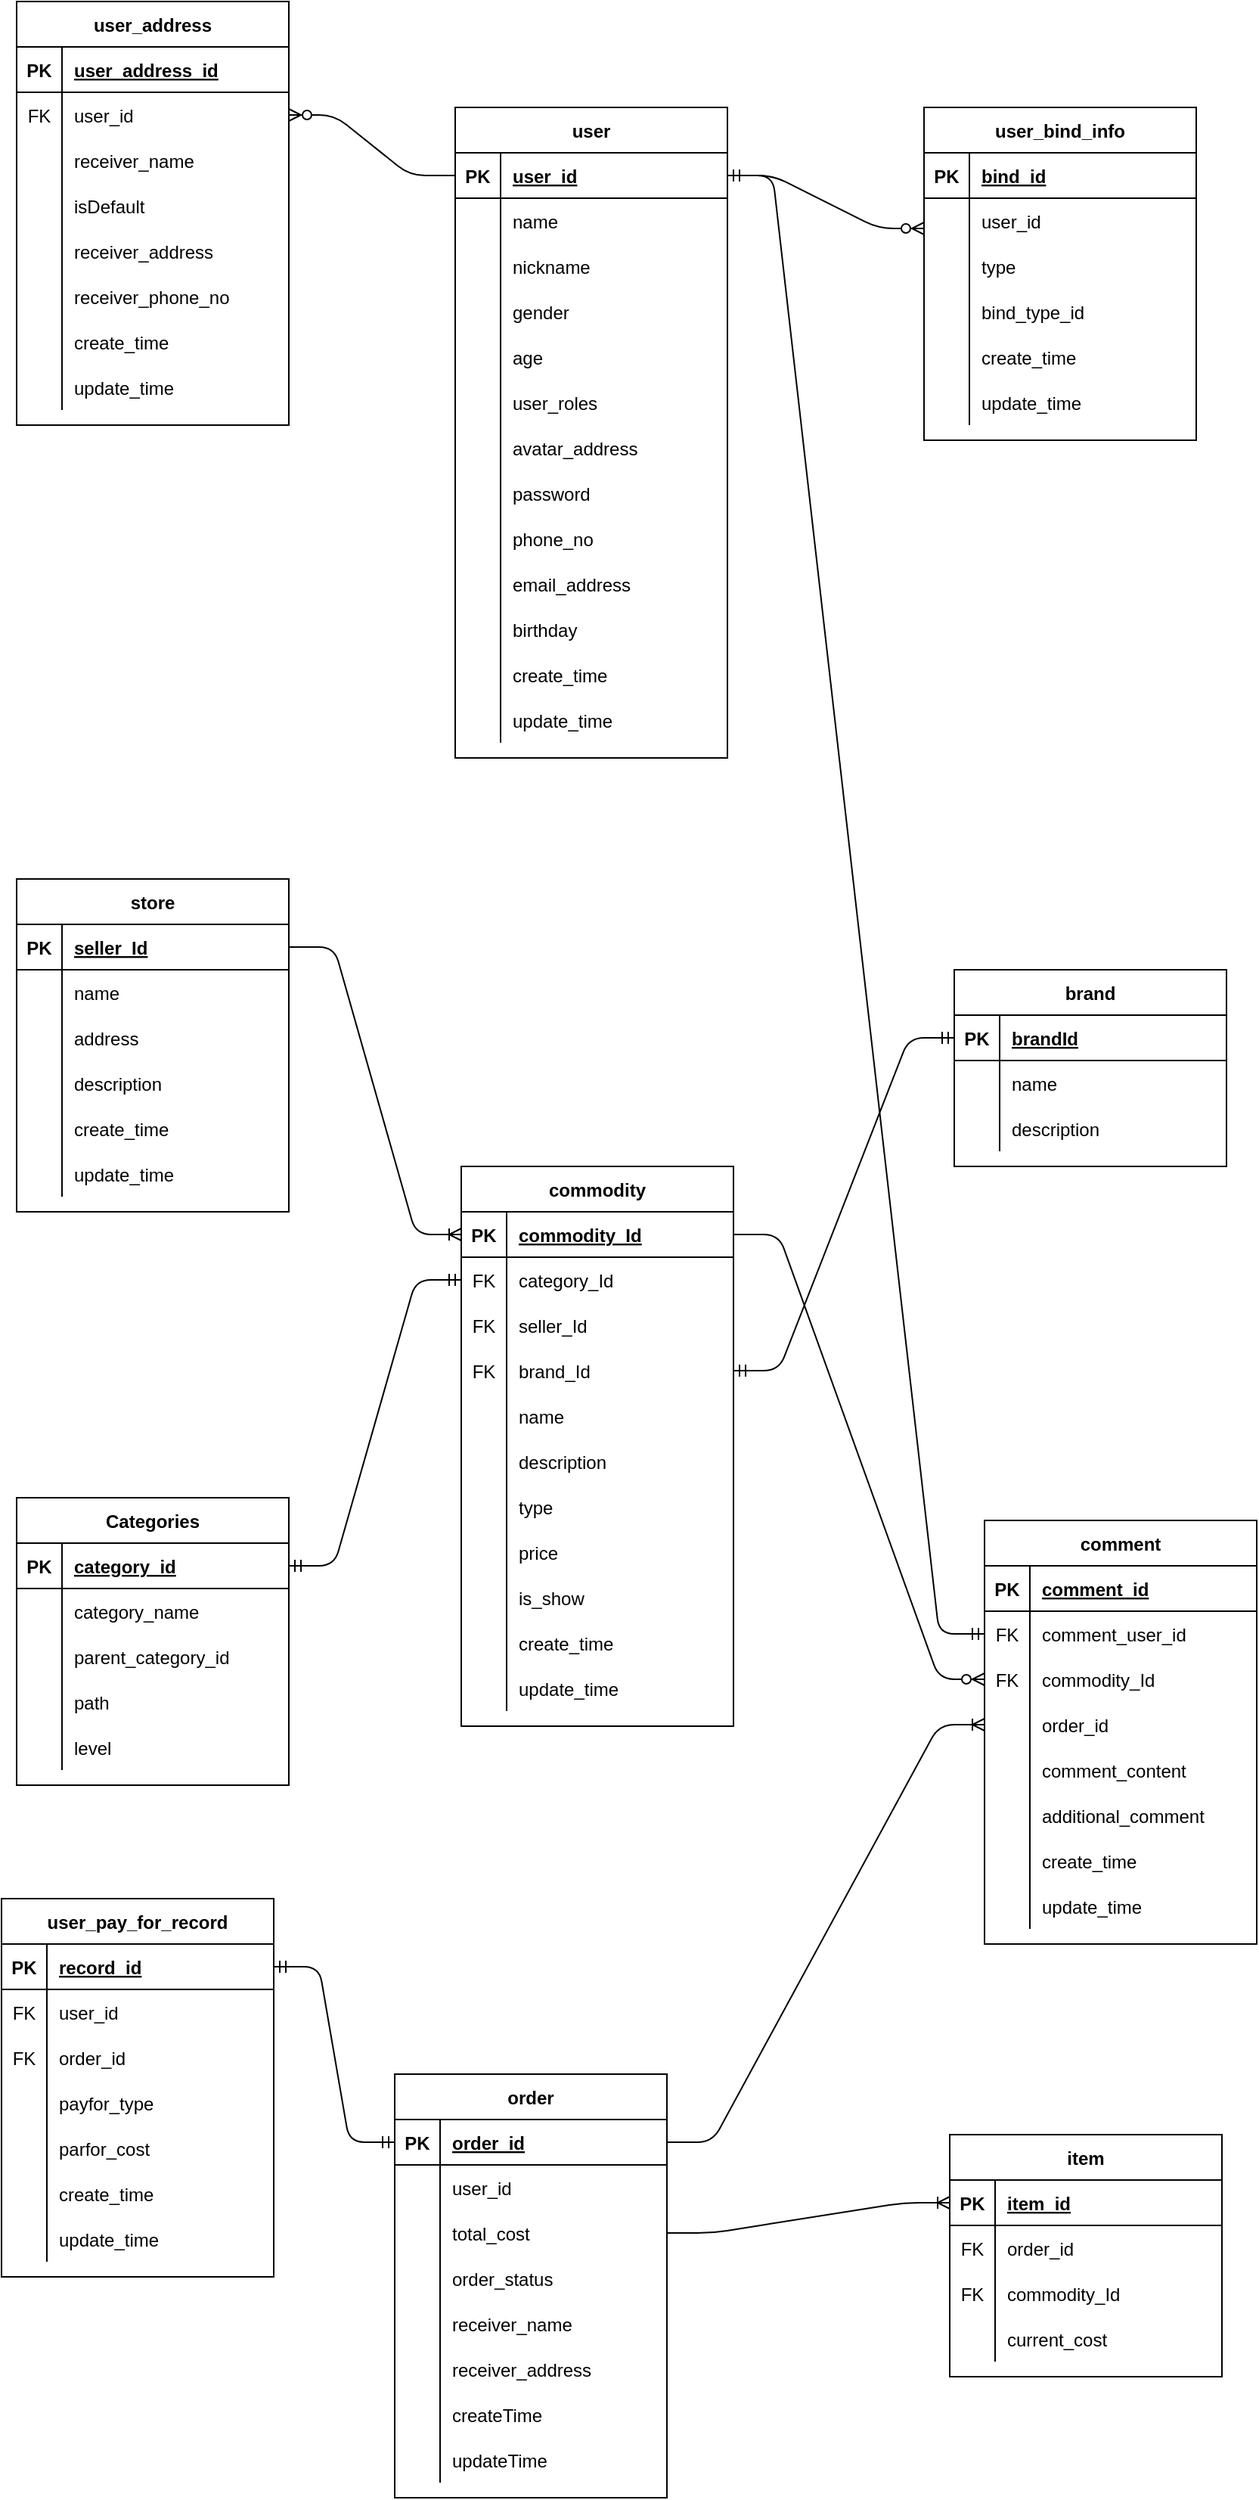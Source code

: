 <mxfile version="14.6.6" type="device"><diagram id="1-hi7uN8gzuN1EeolrmR" name="Page-1"><mxGraphModel dx="1038" dy="1716" grid="1" gridSize="10" guides="1" tooltips="1" connect="1" arrows="1" fold="1" page="1" pageScale="1" pageWidth="827" pageHeight="1169" math="0" shadow="0"><root><mxCell id="0"/><mxCell id="1" parent="0"/><mxCell id="8llud40X82bXn2HESOaN-1" value="user" style="shape=table;startSize=30;container=1;collapsible=1;childLayout=tableLayout;fixedRows=1;rowLines=0;fontStyle=1;align=center;resizeLast=1;" parent="1" vertex="1"><mxGeometry x="320" y="60" width="180" height="430" as="geometry"/></mxCell><mxCell id="8llud40X82bXn2HESOaN-2" value="" style="shape=partialRectangle;collapsible=0;dropTarget=0;pointerEvents=0;fillColor=none;top=0;left=0;bottom=1;right=0;points=[[0,0.5],[1,0.5]];portConstraint=eastwest;" parent="8llud40X82bXn2HESOaN-1" vertex="1"><mxGeometry y="30" width="180" height="30" as="geometry"/></mxCell><mxCell id="8llud40X82bXn2HESOaN-3" value="PK" style="shape=partialRectangle;connectable=0;fillColor=none;top=0;left=0;bottom=0;right=0;fontStyle=1;overflow=hidden;" parent="8llud40X82bXn2HESOaN-2" vertex="1"><mxGeometry width="30" height="30" as="geometry"/></mxCell><mxCell id="8llud40X82bXn2HESOaN-4" value="user_id" style="shape=partialRectangle;connectable=0;fillColor=none;top=0;left=0;bottom=0;right=0;align=left;spacingLeft=6;fontStyle=5;overflow=hidden;" parent="8llud40X82bXn2HESOaN-2" vertex="1"><mxGeometry x="30" width="150" height="30" as="geometry"/></mxCell><mxCell id="8llud40X82bXn2HESOaN-83" value="" style="shape=partialRectangle;collapsible=0;dropTarget=0;pointerEvents=0;fillColor=none;top=0;left=0;bottom=0;right=0;points=[[0,0.5],[1,0.5]];portConstraint=eastwest;" parent="8llud40X82bXn2HESOaN-1" vertex="1"><mxGeometry y="60" width="180" height="30" as="geometry"/></mxCell><mxCell id="8llud40X82bXn2HESOaN-84" value="" style="shape=partialRectangle;connectable=0;fillColor=none;top=0;left=0;bottom=0;right=0;editable=1;overflow=hidden;" parent="8llud40X82bXn2HESOaN-83" vertex="1"><mxGeometry width="30" height="30" as="geometry"/></mxCell><mxCell id="8llud40X82bXn2HESOaN-85" value="name" style="shape=partialRectangle;connectable=0;fillColor=none;top=0;left=0;bottom=0;right=0;align=left;spacingLeft=6;overflow=hidden;" parent="8llud40X82bXn2HESOaN-83" vertex="1"><mxGeometry x="30" width="150" height="30" as="geometry"/></mxCell><mxCell id="8llud40X82bXn2HESOaN-67" value="" style="shape=partialRectangle;collapsible=0;dropTarget=0;pointerEvents=0;fillColor=none;top=0;left=0;bottom=0;right=0;points=[[0,0.5],[1,0.5]];portConstraint=eastwest;" parent="8llud40X82bXn2HESOaN-1" vertex="1"><mxGeometry y="90" width="180" height="30" as="geometry"/></mxCell><mxCell id="8llud40X82bXn2HESOaN-68" value="" style="shape=partialRectangle;connectable=0;fillColor=none;top=0;left=0;bottom=0;right=0;editable=1;overflow=hidden;" parent="8llud40X82bXn2HESOaN-67" vertex="1"><mxGeometry width="30" height="30" as="geometry"/></mxCell><mxCell id="8llud40X82bXn2HESOaN-69" value="nickname" style="shape=partialRectangle;connectable=0;fillColor=none;top=0;left=0;bottom=0;right=0;align=left;spacingLeft=6;overflow=hidden;" parent="8llud40X82bXn2HESOaN-67" vertex="1"><mxGeometry x="30" width="150" height="30" as="geometry"/></mxCell><mxCell id="8llud40X82bXn2HESOaN-99" value="" style="shape=partialRectangle;collapsible=0;dropTarget=0;pointerEvents=0;fillColor=none;top=0;left=0;bottom=0;right=0;points=[[0,0.5],[1,0.5]];portConstraint=eastwest;" parent="8llud40X82bXn2HESOaN-1" vertex="1"><mxGeometry y="120" width="180" height="30" as="geometry"/></mxCell><mxCell id="8llud40X82bXn2HESOaN-100" value="" style="shape=partialRectangle;connectable=0;fillColor=none;top=0;left=0;bottom=0;right=0;editable=1;overflow=hidden;" parent="8llud40X82bXn2HESOaN-99" vertex="1"><mxGeometry width="30" height="30" as="geometry"/></mxCell><mxCell id="8llud40X82bXn2HESOaN-101" value="gender" style="shape=partialRectangle;connectable=0;fillColor=none;top=0;left=0;bottom=0;right=0;align=left;spacingLeft=6;overflow=hidden;" parent="8llud40X82bXn2HESOaN-99" vertex="1"><mxGeometry x="30" width="150" height="30" as="geometry"/></mxCell><mxCell id="4yJt6i49VNPMiXjp5DkT-147" value="" style="shape=partialRectangle;collapsible=0;dropTarget=0;pointerEvents=0;fillColor=none;top=0;left=0;bottom=0;right=0;points=[[0,0.5],[1,0.5]];portConstraint=eastwest;" vertex="1" parent="8llud40X82bXn2HESOaN-1"><mxGeometry y="150" width="180" height="30" as="geometry"/></mxCell><mxCell id="4yJt6i49VNPMiXjp5DkT-148" value="" style="shape=partialRectangle;connectable=0;fillColor=none;top=0;left=0;bottom=0;right=0;editable=1;overflow=hidden;" vertex="1" parent="4yJt6i49VNPMiXjp5DkT-147"><mxGeometry width="30" height="30" as="geometry"/></mxCell><mxCell id="4yJt6i49VNPMiXjp5DkT-149" value="age" style="shape=partialRectangle;connectable=0;fillColor=none;top=0;left=0;bottom=0;right=0;align=left;spacingLeft=6;overflow=hidden;" vertex="1" parent="4yJt6i49VNPMiXjp5DkT-147"><mxGeometry x="30" width="150" height="30" as="geometry"/></mxCell><mxCell id="4yJt6i49VNPMiXjp5DkT-163" value="" style="shape=partialRectangle;collapsible=0;dropTarget=0;pointerEvents=0;fillColor=none;top=0;left=0;bottom=0;right=0;points=[[0,0.5],[1,0.5]];portConstraint=eastwest;" vertex="1" parent="8llud40X82bXn2HESOaN-1"><mxGeometry y="180" width="180" height="30" as="geometry"/></mxCell><mxCell id="4yJt6i49VNPMiXjp5DkT-164" value="" style="shape=partialRectangle;connectable=0;fillColor=none;top=0;left=0;bottom=0;right=0;editable=1;overflow=hidden;" vertex="1" parent="4yJt6i49VNPMiXjp5DkT-163"><mxGeometry width="30" height="30" as="geometry"/></mxCell><mxCell id="4yJt6i49VNPMiXjp5DkT-165" value="user_roles" style="shape=partialRectangle;connectable=0;fillColor=none;top=0;left=0;bottom=0;right=0;align=left;spacingLeft=6;overflow=hidden;" vertex="1" parent="4yJt6i49VNPMiXjp5DkT-163"><mxGeometry x="30" width="150" height="30" as="geometry"/></mxCell><mxCell id="8llud40X82bXn2HESOaN-92" value="" style="shape=partialRectangle;collapsible=0;dropTarget=0;pointerEvents=0;fillColor=none;top=0;left=0;bottom=0;right=0;points=[[0,0.5],[1,0.5]];portConstraint=eastwest;" parent="8llud40X82bXn2HESOaN-1" vertex="1"><mxGeometry y="210" width="180" height="30" as="geometry"/></mxCell><mxCell id="8llud40X82bXn2HESOaN-93" value="" style="shape=partialRectangle;connectable=0;fillColor=none;top=0;left=0;bottom=0;right=0;editable=1;overflow=hidden;" parent="8llud40X82bXn2HESOaN-92" vertex="1"><mxGeometry width="30" height="30" as="geometry"/></mxCell><mxCell id="8llud40X82bXn2HESOaN-94" value="avatar_address" style="shape=partialRectangle;connectable=0;fillColor=none;top=0;left=0;bottom=0;right=0;align=left;spacingLeft=6;overflow=hidden;" parent="8llud40X82bXn2HESOaN-92" vertex="1"><mxGeometry x="30" width="150" height="30" as="geometry"/></mxCell><mxCell id="8llud40X82bXn2HESOaN-86" value="" style="shape=partialRectangle;collapsible=0;dropTarget=0;pointerEvents=0;fillColor=none;top=0;left=0;bottom=0;right=0;points=[[0,0.5],[1,0.5]];portConstraint=eastwest;" parent="8llud40X82bXn2HESOaN-1" vertex="1"><mxGeometry y="240" width="180" height="30" as="geometry"/></mxCell><mxCell id="8llud40X82bXn2HESOaN-87" value="" style="shape=partialRectangle;connectable=0;fillColor=none;top=0;left=0;bottom=0;right=0;editable=1;overflow=hidden;" parent="8llud40X82bXn2HESOaN-86" vertex="1"><mxGeometry width="30" height="30" as="geometry"/></mxCell><mxCell id="8llud40X82bXn2HESOaN-88" value="password" style="shape=partialRectangle;connectable=0;fillColor=none;top=0;left=0;bottom=0;right=0;align=left;spacingLeft=6;overflow=hidden;" parent="8llud40X82bXn2HESOaN-86" vertex="1"><mxGeometry x="30" width="150" height="30" as="geometry"/></mxCell><mxCell id="8llud40X82bXn2HESOaN-8" value="" style="shape=partialRectangle;collapsible=0;dropTarget=0;pointerEvents=0;fillColor=none;top=0;left=0;bottom=0;right=0;points=[[0,0.5],[1,0.5]];portConstraint=eastwest;" parent="8llud40X82bXn2HESOaN-1" vertex="1"><mxGeometry y="270" width="180" height="30" as="geometry"/></mxCell><mxCell id="8llud40X82bXn2HESOaN-9" value="" style="shape=partialRectangle;connectable=0;fillColor=none;top=0;left=0;bottom=0;right=0;editable=1;overflow=hidden;" parent="8llud40X82bXn2HESOaN-8" vertex="1"><mxGeometry width="30" height="30" as="geometry"/></mxCell><mxCell id="8llud40X82bXn2HESOaN-10" value="phone_no" style="shape=partialRectangle;connectable=0;fillColor=none;top=0;left=0;bottom=0;right=0;align=left;spacingLeft=6;overflow=hidden;" parent="8llud40X82bXn2HESOaN-8" vertex="1"><mxGeometry x="30" width="150" height="30" as="geometry"/></mxCell><mxCell id="8llud40X82bXn2HESOaN-11" value="" style="shape=partialRectangle;collapsible=0;dropTarget=0;pointerEvents=0;fillColor=none;top=0;left=0;bottom=0;right=0;points=[[0,0.5],[1,0.5]];portConstraint=eastwest;" parent="8llud40X82bXn2HESOaN-1" vertex="1"><mxGeometry y="300" width="180" height="30" as="geometry"/></mxCell><mxCell id="8llud40X82bXn2HESOaN-12" value="" style="shape=partialRectangle;connectable=0;fillColor=none;top=0;left=0;bottom=0;right=0;editable=1;overflow=hidden;" parent="8llud40X82bXn2HESOaN-11" vertex="1"><mxGeometry width="30" height="30" as="geometry"/></mxCell><mxCell id="8llud40X82bXn2HESOaN-13" value="email_address" style="shape=partialRectangle;connectable=0;fillColor=none;top=0;left=0;bottom=0;right=0;align=left;spacingLeft=6;overflow=hidden;" parent="8llud40X82bXn2HESOaN-11" vertex="1"><mxGeometry x="30" width="150" height="30" as="geometry"/></mxCell><mxCell id="8llud40X82bXn2HESOaN-112" value="" style="shape=partialRectangle;collapsible=0;dropTarget=0;pointerEvents=0;fillColor=none;top=0;left=0;bottom=0;right=0;points=[[0,0.5],[1,0.5]];portConstraint=eastwest;" parent="8llud40X82bXn2HESOaN-1" vertex="1"><mxGeometry y="330" width="180" height="30" as="geometry"/></mxCell><mxCell id="8llud40X82bXn2HESOaN-113" value="" style="shape=partialRectangle;connectable=0;fillColor=none;top=0;left=0;bottom=0;right=0;editable=1;overflow=hidden;" parent="8llud40X82bXn2HESOaN-112" vertex="1"><mxGeometry width="30" height="30" as="geometry"/></mxCell><mxCell id="8llud40X82bXn2HESOaN-114" value="birthday" style="shape=partialRectangle;connectable=0;fillColor=none;top=0;left=0;bottom=0;right=0;align=left;spacingLeft=6;overflow=hidden;" parent="8llud40X82bXn2HESOaN-112" vertex="1"><mxGeometry x="30" width="150" height="30" as="geometry"/></mxCell><mxCell id="8llud40X82bXn2HESOaN-102" value="" style="shape=partialRectangle;collapsible=0;dropTarget=0;pointerEvents=0;fillColor=none;top=0;left=0;bottom=0;right=0;points=[[0,0.5],[1,0.5]];portConstraint=eastwest;" parent="8llud40X82bXn2HESOaN-1" vertex="1"><mxGeometry y="360" width="180" height="30" as="geometry"/></mxCell><mxCell id="8llud40X82bXn2HESOaN-103" value="" style="shape=partialRectangle;connectable=0;fillColor=none;top=0;left=0;bottom=0;right=0;editable=1;overflow=hidden;" parent="8llud40X82bXn2HESOaN-102" vertex="1"><mxGeometry width="30" height="30" as="geometry"/></mxCell><mxCell id="8llud40X82bXn2HESOaN-104" value="create_time" style="shape=partialRectangle;connectable=0;fillColor=none;top=0;left=0;bottom=0;right=0;align=left;spacingLeft=6;overflow=hidden;" parent="8llud40X82bXn2HESOaN-102" vertex="1"><mxGeometry x="30" width="150" height="30" as="geometry"/></mxCell><mxCell id="8llud40X82bXn2HESOaN-109" value="" style="shape=partialRectangle;collapsible=0;dropTarget=0;pointerEvents=0;fillColor=none;top=0;left=0;bottom=0;right=0;points=[[0,0.5],[1,0.5]];portConstraint=eastwest;" parent="8llud40X82bXn2HESOaN-1" vertex="1"><mxGeometry y="390" width="180" height="30" as="geometry"/></mxCell><mxCell id="8llud40X82bXn2HESOaN-110" value="" style="shape=partialRectangle;connectable=0;fillColor=none;top=0;left=0;bottom=0;right=0;editable=1;overflow=hidden;" parent="8llud40X82bXn2HESOaN-109" vertex="1"><mxGeometry width="30" height="30" as="geometry"/></mxCell><mxCell id="8llud40X82bXn2HESOaN-111" value="update_time" style="shape=partialRectangle;connectable=0;fillColor=none;top=0;left=0;bottom=0;right=0;align=left;spacingLeft=6;overflow=hidden;" parent="8llud40X82bXn2HESOaN-109" vertex="1"><mxGeometry x="30" width="150" height="30" as="geometry"/></mxCell><mxCell id="8llud40X82bXn2HESOaN-32" value="user_address" style="shape=table;startSize=30;container=1;collapsible=1;childLayout=tableLayout;fixedRows=1;rowLines=0;fontStyle=1;align=center;resizeLast=1;" parent="1" vertex="1"><mxGeometry x="30" y="-10" width="180" height="280" as="geometry"/></mxCell><mxCell id="8llud40X82bXn2HESOaN-33" value="" style="shape=partialRectangle;collapsible=0;dropTarget=0;pointerEvents=0;fillColor=none;top=0;left=0;bottom=1;right=0;points=[[0,0.5],[1,0.5]];portConstraint=eastwest;" parent="8llud40X82bXn2HESOaN-32" vertex="1"><mxGeometry y="30" width="180" height="30" as="geometry"/></mxCell><mxCell id="8llud40X82bXn2HESOaN-34" value="PK" style="shape=partialRectangle;connectable=0;fillColor=none;top=0;left=0;bottom=0;right=0;fontStyle=1;overflow=hidden;" parent="8llud40X82bXn2HESOaN-33" vertex="1"><mxGeometry width="30" height="30" as="geometry"/></mxCell><mxCell id="8llud40X82bXn2HESOaN-35" value="user_address_id" style="shape=partialRectangle;connectable=0;fillColor=none;top=0;left=0;bottom=0;right=0;align=left;spacingLeft=6;fontStyle=5;overflow=hidden;" parent="8llud40X82bXn2HESOaN-33" vertex="1"><mxGeometry x="30" width="150" height="30" as="geometry"/></mxCell><mxCell id="8llud40X82bXn2HESOaN-54" value="" style="shape=partialRectangle;collapsible=0;dropTarget=0;pointerEvents=0;fillColor=none;top=0;left=0;bottom=0;right=0;points=[[0,0.5],[1,0.5]];portConstraint=eastwest;" parent="8llud40X82bXn2HESOaN-32" vertex="1"><mxGeometry y="60" width="180" height="30" as="geometry"/></mxCell><mxCell id="8llud40X82bXn2HESOaN-55" value="FK" style="shape=partialRectangle;connectable=0;fillColor=none;top=0;left=0;bottom=0;right=0;fontStyle=0;overflow=hidden;" parent="8llud40X82bXn2HESOaN-54" vertex="1"><mxGeometry width="30" height="30" as="geometry"/></mxCell><mxCell id="8llud40X82bXn2HESOaN-56" value="user_id" style="shape=partialRectangle;connectable=0;fillColor=none;top=0;left=0;bottom=0;right=0;align=left;spacingLeft=6;fontStyle=0;overflow=hidden;" parent="8llud40X82bXn2HESOaN-54" vertex="1"><mxGeometry x="30" width="150" height="30" as="geometry"/></mxCell><mxCell id="8llud40X82bXn2HESOaN-39" value="" style="shape=partialRectangle;collapsible=0;dropTarget=0;pointerEvents=0;fillColor=none;top=0;left=0;bottom=0;right=0;points=[[0,0.5],[1,0.5]];portConstraint=eastwest;" parent="8llud40X82bXn2HESOaN-32" vertex="1"><mxGeometry y="90" width="180" height="30" as="geometry"/></mxCell><mxCell id="8llud40X82bXn2HESOaN-40" value="" style="shape=partialRectangle;connectable=0;fillColor=none;top=0;left=0;bottom=0;right=0;editable=1;overflow=hidden;" parent="8llud40X82bXn2HESOaN-39" vertex="1"><mxGeometry width="30" height="30" as="geometry"/></mxCell><mxCell id="8llud40X82bXn2HESOaN-41" value="receiver_name" style="shape=partialRectangle;connectable=0;fillColor=none;top=0;left=0;bottom=0;right=0;align=left;spacingLeft=6;overflow=hidden;" parent="8llud40X82bXn2HESOaN-39" vertex="1"><mxGeometry x="30" width="150" height="30" as="geometry"/></mxCell><mxCell id="8llud40X82bXn2HESOaN-36" value="" style="shape=partialRectangle;collapsible=0;dropTarget=0;pointerEvents=0;fillColor=none;top=0;left=0;bottom=0;right=0;points=[[0,0.5],[1,0.5]];portConstraint=eastwest;" parent="8llud40X82bXn2HESOaN-32" vertex="1"><mxGeometry y="120" width="180" height="30" as="geometry"/></mxCell><mxCell id="8llud40X82bXn2HESOaN-37" value="" style="shape=partialRectangle;connectable=0;fillColor=none;top=0;left=0;bottom=0;right=0;editable=1;overflow=hidden;" parent="8llud40X82bXn2HESOaN-36" vertex="1"><mxGeometry width="30" height="30" as="geometry"/></mxCell><mxCell id="8llud40X82bXn2HESOaN-38" value="isDefault" style="shape=partialRectangle;connectable=0;fillColor=none;top=0;left=0;bottom=0;right=0;align=left;spacingLeft=6;overflow=hidden;" parent="8llud40X82bXn2HESOaN-36" vertex="1"><mxGeometry x="30" width="150" height="30" as="geometry"/></mxCell><mxCell id="8llud40X82bXn2HESOaN-57" value="" style="shape=partialRectangle;collapsible=0;dropTarget=0;pointerEvents=0;fillColor=none;top=0;left=0;bottom=0;right=0;points=[[0,0.5],[1,0.5]];portConstraint=eastwest;" parent="8llud40X82bXn2HESOaN-32" vertex="1"><mxGeometry y="150" width="180" height="30" as="geometry"/></mxCell><mxCell id="8llud40X82bXn2HESOaN-58" value="" style="shape=partialRectangle;connectable=0;fillColor=none;top=0;left=0;bottom=0;right=0;editable=1;overflow=hidden;" parent="8llud40X82bXn2HESOaN-57" vertex="1"><mxGeometry width="30" height="30" as="geometry"/></mxCell><mxCell id="8llud40X82bXn2HESOaN-59" value="receiver_address" style="shape=partialRectangle;connectable=0;fillColor=none;top=0;left=0;bottom=0;right=0;align=left;spacingLeft=6;overflow=hidden;" parent="8llud40X82bXn2HESOaN-57" vertex="1"><mxGeometry x="30" width="150" height="30" as="geometry"/></mxCell><mxCell id="4yJt6i49VNPMiXjp5DkT-166" value="" style="shape=partialRectangle;collapsible=0;dropTarget=0;pointerEvents=0;fillColor=none;top=0;left=0;bottom=0;right=0;points=[[0,0.5],[1,0.5]];portConstraint=eastwest;" vertex="1" parent="8llud40X82bXn2HESOaN-32"><mxGeometry y="180" width="180" height="30" as="geometry"/></mxCell><mxCell id="4yJt6i49VNPMiXjp5DkT-167" value="" style="shape=partialRectangle;connectable=0;fillColor=none;top=0;left=0;bottom=0;right=0;editable=1;overflow=hidden;" vertex="1" parent="4yJt6i49VNPMiXjp5DkT-166"><mxGeometry width="30" height="30" as="geometry"/></mxCell><mxCell id="4yJt6i49VNPMiXjp5DkT-168" value="receiver_phone_no" style="shape=partialRectangle;connectable=0;fillColor=none;top=0;left=0;bottom=0;right=0;align=left;spacingLeft=6;overflow=hidden;" vertex="1" parent="4yJt6i49VNPMiXjp5DkT-166"><mxGeometry x="30" width="150" height="30" as="geometry"/></mxCell><mxCell id="8llud40X82bXn2HESOaN-64" value="" style="shape=partialRectangle;collapsible=0;dropTarget=0;pointerEvents=0;fillColor=none;top=0;left=0;bottom=0;right=0;points=[[0,0.5],[1,0.5]];portConstraint=eastwest;" parent="8llud40X82bXn2HESOaN-32" vertex="1"><mxGeometry y="210" width="180" height="30" as="geometry"/></mxCell><mxCell id="8llud40X82bXn2HESOaN-65" value="" style="shape=partialRectangle;connectable=0;fillColor=none;top=0;left=0;bottom=0;right=0;editable=1;overflow=hidden;" parent="8llud40X82bXn2HESOaN-64" vertex="1"><mxGeometry width="30" height="30" as="geometry"/></mxCell><mxCell id="8llud40X82bXn2HESOaN-66" value="create_time" style="shape=partialRectangle;connectable=0;fillColor=none;top=0;left=0;bottom=0;right=0;align=left;spacingLeft=6;overflow=hidden;" parent="8llud40X82bXn2HESOaN-64" vertex="1"><mxGeometry x="30" width="150" height="30" as="geometry"/></mxCell><mxCell id="8llud40X82bXn2HESOaN-42" value="" style="shape=partialRectangle;collapsible=0;dropTarget=0;pointerEvents=0;fillColor=none;top=0;left=0;bottom=0;right=0;points=[[0,0.5],[1,0.5]];portConstraint=eastwest;" parent="8llud40X82bXn2HESOaN-32" vertex="1"><mxGeometry y="240" width="180" height="30" as="geometry"/></mxCell><mxCell id="8llud40X82bXn2HESOaN-43" value="" style="shape=partialRectangle;connectable=0;fillColor=none;top=0;left=0;bottom=0;right=0;editable=1;overflow=hidden;" parent="8llud40X82bXn2HESOaN-42" vertex="1"><mxGeometry width="30" height="30" as="geometry"/></mxCell><mxCell id="8llud40X82bXn2HESOaN-44" value="update_time" style="shape=partialRectangle;connectable=0;fillColor=none;top=0;left=0;bottom=0;right=0;align=left;spacingLeft=6;overflow=hidden;" parent="8llud40X82bXn2HESOaN-42" vertex="1"><mxGeometry x="30" width="150" height="30" as="geometry"/></mxCell><mxCell id="8llud40X82bXn2HESOaN-115" value="user_bind_info" style="shape=table;startSize=30;container=1;collapsible=1;childLayout=tableLayout;fixedRows=1;rowLines=0;fontStyle=1;align=center;resizeLast=1;" parent="1" vertex="1"><mxGeometry x="630" y="60" width="180" height="220" as="geometry"/></mxCell><mxCell id="8llud40X82bXn2HESOaN-116" value="" style="shape=partialRectangle;collapsible=0;dropTarget=0;pointerEvents=0;fillColor=none;top=0;left=0;bottom=1;right=0;points=[[0,0.5],[1,0.5]];portConstraint=eastwest;" parent="8llud40X82bXn2HESOaN-115" vertex="1"><mxGeometry y="30" width="180" height="30" as="geometry"/></mxCell><mxCell id="8llud40X82bXn2HESOaN-117" value="PK" style="shape=partialRectangle;connectable=0;fillColor=none;top=0;left=0;bottom=0;right=0;fontStyle=1;overflow=hidden;" parent="8llud40X82bXn2HESOaN-116" vertex="1"><mxGeometry width="30" height="30" as="geometry"/></mxCell><mxCell id="8llud40X82bXn2HESOaN-118" value="bind_id" style="shape=partialRectangle;connectable=0;fillColor=none;top=0;left=0;bottom=0;right=0;align=left;spacingLeft=6;fontStyle=5;overflow=hidden;" parent="8llud40X82bXn2HESOaN-116" vertex="1"><mxGeometry x="30" width="150" height="30" as="geometry"/></mxCell><mxCell id="8llud40X82bXn2HESOaN-119" value="" style="shape=partialRectangle;collapsible=0;dropTarget=0;pointerEvents=0;fillColor=none;top=0;left=0;bottom=0;right=0;points=[[0,0.5],[1,0.5]];portConstraint=eastwest;" parent="8llud40X82bXn2HESOaN-115" vertex="1"><mxGeometry y="60" width="180" height="30" as="geometry"/></mxCell><mxCell id="8llud40X82bXn2HESOaN-120" value="" style="shape=partialRectangle;connectable=0;fillColor=none;top=0;left=0;bottom=0;right=0;editable=1;overflow=hidden;" parent="8llud40X82bXn2HESOaN-119" vertex="1"><mxGeometry width="30" height="30" as="geometry"/></mxCell><mxCell id="8llud40X82bXn2HESOaN-121" value="user_id" style="shape=partialRectangle;connectable=0;fillColor=none;top=0;left=0;bottom=0;right=0;align=left;spacingLeft=6;overflow=hidden;" parent="8llud40X82bXn2HESOaN-119" vertex="1"><mxGeometry x="30" width="150" height="30" as="geometry"/></mxCell><mxCell id="8llud40X82bXn2HESOaN-122" value="" style="shape=partialRectangle;collapsible=0;dropTarget=0;pointerEvents=0;fillColor=none;top=0;left=0;bottom=0;right=0;points=[[0,0.5],[1,0.5]];portConstraint=eastwest;" parent="8llud40X82bXn2HESOaN-115" vertex="1"><mxGeometry y="90" width="180" height="30" as="geometry"/></mxCell><mxCell id="8llud40X82bXn2HESOaN-123" value="" style="shape=partialRectangle;connectable=0;fillColor=none;top=0;left=0;bottom=0;right=0;editable=1;overflow=hidden;" parent="8llud40X82bXn2HESOaN-122" vertex="1"><mxGeometry width="30" height="30" as="geometry"/></mxCell><mxCell id="8llud40X82bXn2HESOaN-124" value="type" style="shape=partialRectangle;connectable=0;fillColor=none;top=0;left=0;bottom=0;right=0;align=left;spacingLeft=6;overflow=hidden;" parent="8llud40X82bXn2HESOaN-122" vertex="1"><mxGeometry x="30" width="150" height="30" as="geometry"/></mxCell><mxCell id="8llud40X82bXn2HESOaN-125" value="" style="shape=partialRectangle;collapsible=0;dropTarget=0;pointerEvents=0;fillColor=none;top=0;left=0;bottom=0;right=0;points=[[0,0.5],[1,0.5]];portConstraint=eastwest;" parent="8llud40X82bXn2HESOaN-115" vertex="1"><mxGeometry y="120" width="180" height="30" as="geometry"/></mxCell><mxCell id="8llud40X82bXn2HESOaN-126" value="" style="shape=partialRectangle;connectable=0;fillColor=none;top=0;left=0;bottom=0;right=0;editable=1;overflow=hidden;" parent="8llud40X82bXn2HESOaN-125" vertex="1"><mxGeometry width="30" height="30" as="geometry"/></mxCell><mxCell id="8llud40X82bXn2HESOaN-127" value="bind_type_id" style="shape=partialRectangle;connectable=0;fillColor=none;top=0;left=0;bottom=0;right=0;align=left;spacingLeft=6;overflow=hidden;" parent="8llud40X82bXn2HESOaN-125" vertex="1"><mxGeometry x="30" width="150" height="30" as="geometry"/></mxCell><mxCell id="8llud40X82bXn2HESOaN-128" value="" style="shape=partialRectangle;collapsible=0;dropTarget=0;pointerEvents=0;fillColor=none;top=0;left=0;bottom=0;right=0;points=[[0,0.5],[1,0.5]];portConstraint=eastwest;" parent="8llud40X82bXn2HESOaN-115" vertex="1"><mxGeometry y="150" width="180" height="30" as="geometry"/></mxCell><mxCell id="8llud40X82bXn2HESOaN-129" value="" style="shape=partialRectangle;connectable=0;fillColor=none;top=0;left=0;bottom=0;right=0;editable=1;overflow=hidden;" parent="8llud40X82bXn2HESOaN-128" vertex="1"><mxGeometry width="30" height="30" as="geometry"/></mxCell><mxCell id="8llud40X82bXn2HESOaN-130" value="create_time" style="shape=partialRectangle;connectable=0;fillColor=none;top=0;left=0;bottom=0;right=0;align=left;spacingLeft=6;overflow=hidden;" parent="8llud40X82bXn2HESOaN-128" vertex="1"><mxGeometry x="30" width="150" height="30" as="geometry"/></mxCell><mxCell id="8llud40X82bXn2HESOaN-131" value="" style="shape=partialRectangle;collapsible=0;dropTarget=0;pointerEvents=0;fillColor=none;top=0;left=0;bottom=0;right=0;points=[[0,0.5],[1,0.5]];portConstraint=eastwest;" parent="8llud40X82bXn2HESOaN-115" vertex="1"><mxGeometry y="180" width="180" height="30" as="geometry"/></mxCell><mxCell id="8llud40X82bXn2HESOaN-132" value="" style="shape=partialRectangle;connectable=0;fillColor=none;top=0;left=0;bottom=0;right=0;editable=1;overflow=hidden;" parent="8llud40X82bXn2HESOaN-131" vertex="1"><mxGeometry width="30" height="30" as="geometry"/></mxCell><mxCell id="8llud40X82bXn2HESOaN-133" value="update_time" style="shape=partialRectangle;connectable=0;fillColor=none;top=0;left=0;bottom=0;right=0;align=left;spacingLeft=6;overflow=hidden;" parent="8llud40X82bXn2HESOaN-131" vertex="1"><mxGeometry x="30" width="150" height="30" as="geometry"/></mxCell><mxCell id="8llud40X82bXn2HESOaN-134" value="" style="edgeStyle=entityRelationEdgeStyle;fontSize=12;html=1;endArrow=ERzeroToMany;endFill=1;" parent="1" source="8llud40X82bXn2HESOaN-2" edge="1"><mxGeometry width="100" height="100" relative="1" as="geometry"><mxPoint x="530" y="240" as="sourcePoint"/><mxPoint x="630" y="140" as="targetPoint"/></mxGeometry></mxCell><mxCell id="8llud40X82bXn2HESOaN-136" value="" style="edgeStyle=entityRelationEdgeStyle;fontSize=12;html=1;endArrow=ERzeroToMany;endFill=1;entryX=1;entryY=0.5;entryDx=0;entryDy=0;exitX=0;exitY=0.5;exitDx=0;exitDy=0;" parent="1" source="8llud40X82bXn2HESOaN-2" target="8llud40X82bXn2HESOaN-54" edge="1"><mxGeometry width="100" height="100" relative="1" as="geometry"><mxPoint x="530" y="240" as="sourcePoint"/><mxPoint x="630" y="140" as="targetPoint"/></mxGeometry></mxCell><mxCell id="8llud40X82bXn2HESOaN-150" value="Categories" style="shape=table;startSize=30;container=1;collapsible=1;childLayout=tableLayout;fixedRows=1;rowLines=0;fontStyle=1;align=center;resizeLast=1;" parent="1" vertex="1"><mxGeometry x="30" y="979" width="180" height="190" as="geometry"/></mxCell><mxCell id="8llud40X82bXn2HESOaN-151" value="" style="shape=partialRectangle;collapsible=0;dropTarget=0;pointerEvents=0;fillColor=none;top=0;left=0;bottom=1;right=0;points=[[0,0.5],[1,0.5]];portConstraint=eastwest;" parent="8llud40X82bXn2HESOaN-150" vertex="1"><mxGeometry y="30" width="180" height="30" as="geometry"/></mxCell><mxCell id="8llud40X82bXn2HESOaN-152" value="PK" style="shape=partialRectangle;connectable=0;fillColor=none;top=0;left=0;bottom=0;right=0;fontStyle=1;overflow=hidden;" parent="8llud40X82bXn2HESOaN-151" vertex="1"><mxGeometry width="30" height="30" as="geometry"/></mxCell><mxCell id="8llud40X82bXn2HESOaN-153" value="category_id" style="shape=partialRectangle;connectable=0;fillColor=none;top=0;left=0;bottom=0;right=0;align=left;spacingLeft=6;fontStyle=5;overflow=hidden;" parent="8llud40X82bXn2HESOaN-151" vertex="1"><mxGeometry x="30" width="150" height="30" as="geometry"/></mxCell><mxCell id="8llud40X82bXn2HESOaN-154" value="" style="shape=partialRectangle;collapsible=0;dropTarget=0;pointerEvents=0;fillColor=none;top=0;left=0;bottom=0;right=0;points=[[0,0.5],[1,0.5]];portConstraint=eastwest;" parent="8llud40X82bXn2HESOaN-150" vertex="1"><mxGeometry y="60" width="180" height="30" as="geometry"/></mxCell><mxCell id="8llud40X82bXn2HESOaN-155" value="" style="shape=partialRectangle;connectable=0;fillColor=none;top=0;left=0;bottom=0;right=0;editable=1;overflow=hidden;" parent="8llud40X82bXn2HESOaN-154" vertex="1"><mxGeometry width="30" height="30" as="geometry"/></mxCell><mxCell id="8llud40X82bXn2HESOaN-156" value="category_name" style="shape=partialRectangle;connectable=0;fillColor=none;top=0;left=0;bottom=0;right=0;align=left;spacingLeft=6;overflow=hidden;" parent="8llud40X82bXn2HESOaN-154" vertex="1"><mxGeometry x="30" width="150" height="30" as="geometry"/></mxCell><mxCell id="8llud40X82bXn2HESOaN-157" value="" style="shape=partialRectangle;collapsible=0;dropTarget=0;pointerEvents=0;fillColor=none;top=0;left=0;bottom=0;right=0;points=[[0,0.5],[1,0.5]];portConstraint=eastwest;" parent="8llud40X82bXn2HESOaN-150" vertex="1"><mxGeometry y="90" width="180" height="30" as="geometry"/></mxCell><mxCell id="8llud40X82bXn2HESOaN-158" value="" style="shape=partialRectangle;connectable=0;fillColor=none;top=0;left=0;bottom=0;right=0;editable=1;overflow=hidden;" parent="8llud40X82bXn2HESOaN-157" vertex="1"><mxGeometry width="30" height="30" as="geometry"/></mxCell><mxCell id="8llud40X82bXn2HESOaN-159" value="parent_category_id" style="shape=partialRectangle;connectable=0;fillColor=none;top=0;left=0;bottom=0;right=0;align=left;spacingLeft=6;overflow=hidden;" parent="8llud40X82bXn2HESOaN-157" vertex="1"><mxGeometry x="30" width="150" height="30" as="geometry"/></mxCell><mxCell id="8llud40X82bXn2HESOaN-160" value="" style="shape=partialRectangle;collapsible=0;dropTarget=0;pointerEvents=0;fillColor=none;top=0;left=0;bottom=0;right=0;points=[[0,0.5],[1,0.5]];portConstraint=eastwest;" parent="8llud40X82bXn2HESOaN-150" vertex="1"><mxGeometry y="120" width="180" height="30" as="geometry"/></mxCell><mxCell id="8llud40X82bXn2HESOaN-161" value="" style="shape=partialRectangle;connectable=0;fillColor=none;top=0;left=0;bottom=0;right=0;editable=1;overflow=hidden;" parent="8llud40X82bXn2HESOaN-160" vertex="1"><mxGeometry width="30" height="30" as="geometry"/></mxCell><mxCell id="8llud40X82bXn2HESOaN-162" value="path" style="shape=partialRectangle;connectable=0;fillColor=none;top=0;left=0;bottom=0;right=0;align=left;spacingLeft=6;overflow=hidden;" parent="8llud40X82bXn2HESOaN-160" vertex="1"><mxGeometry x="30" width="150" height="30" as="geometry"/></mxCell><mxCell id="8llud40X82bXn2HESOaN-180" value="" style="shape=partialRectangle;collapsible=0;dropTarget=0;pointerEvents=0;fillColor=none;top=0;left=0;bottom=0;right=0;points=[[0,0.5],[1,0.5]];portConstraint=eastwest;" parent="8llud40X82bXn2HESOaN-150" vertex="1"><mxGeometry y="150" width="180" height="30" as="geometry"/></mxCell><mxCell id="8llud40X82bXn2HESOaN-181" value="" style="shape=partialRectangle;connectable=0;fillColor=none;top=0;left=0;bottom=0;right=0;editable=1;overflow=hidden;" parent="8llud40X82bXn2HESOaN-180" vertex="1"><mxGeometry width="30" height="30" as="geometry"/></mxCell><mxCell id="8llud40X82bXn2HESOaN-182" value="level" style="shape=partialRectangle;connectable=0;fillColor=none;top=0;left=0;bottom=0;right=0;align=left;spacingLeft=6;overflow=hidden;" parent="8llud40X82bXn2HESOaN-180" vertex="1"><mxGeometry x="30" width="150" height="30" as="geometry"/></mxCell><mxCell id="8llud40X82bXn2HESOaN-183" value="commodity" style="shape=table;startSize=30;container=1;collapsible=1;childLayout=tableLayout;fixedRows=1;rowLines=0;fontStyle=1;align=center;resizeLast=1;" parent="1" vertex="1"><mxGeometry x="324" y="760" width="180" height="370" as="geometry"/></mxCell><mxCell id="8llud40X82bXn2HESOaN-184" value="" style="shape=partialRectangle;collapsible=0;dropTarget=0;pointerEvents=0;fillColor=none;top=0;left=0;bottom=1;right=0;points=[[0,0.5],[1,0.5]];portConstraint=eastwest;" parent="8llud40X82bXn2HESOaN-183" vertex="1"><mxGeometry y="30" width="180" height="30" as="geometry"/></mxCell><mxCell id="8llud40X82bXn2HESOaN-185" value="PK" style="shape=partialRectangle;connectable=0;fillColor=none;top=0;left=0;bottom=0;right=0;fontStyle=1;overflow=hidden;" parent="8llud40X82bXn2HESOaN-184" vertex="1"><mxGeometry width="30" height="30" as="geometry"/></mxCell><mxCell id="8llud40X82bXn2HESOaN-186" value="commodity_Id" style="shape=partialRectangle;connectable=0;fillColor=none;top=0;left=0;bottom=0;right=0;align=left;spacingLeft=6;fontStyle=5;overflow=hidden;" parent="8llud40X82bXn2HESOaN-184" vertex="1"><mxGeometry x="30" width="150" height="30" as="geometry"/></mxCell><mxCell id="8llud40X82bXn2HESOaN-196" value="" style="shape=partialRectangle;collapsible=0;dropTarget=0;pointerEvents=0;fillColor=none;top=0;left=0;bottom=0;right=0;points=[[0,0.5],[1,0.5]];portConstraint=eastwest;" parent="8llud40X82bXn2HESOaN-183" vertex="1"><mxGeometry y="60" width="180" height="30" as="geometry"/></mxCell><mxCell id="8llud40X82bXn2HESOaN-197" value="FK" style="shape=partialRectangle;connectable=0;fillColor=none;top=0;left=0;bottom=0;right=0;fontStyle=0;overflow=hidden;" parent="8llud40X82bXn2HESOaN-196" vertex="1"><mxGeometry width="30" height="30" as="geometry"/></mxCell><mxCell id="8llud40X82bXn2HESOaN-198" value="category_Id" style="shape=partialRectangle;connectable=0;fillColor=none;top=0;left=0;bottom=0;right=0;align=left;spacingLeft=6;fontStyle=0;overflow=hidden;" parent="8llud40X82bXn2HESOaN-196" vertex="1"><mxGeometry x="30" width="150" height="30" as="geometry"/></mxCell><mxCell id="YbqPHZpakwpFQMxvooQ1-1" value="" style="shape=partialRectangle;collapsible=0;dropTarget=0;pointerEvents=0;fillColor=none;top=0;left=0;bottom=0;right=0;points=[[0,0.5],[1,0.5]];portConstraint=eastwest;" parent="8llud40X82bXn2HESOaN-183" vertex="1"><mxGeometry y="90" width="180" height="30" as="geometry"/></mxCell><mxCell id="YbqPHZpakwpFQMxvooQ1-2" value="FK" style="shape=partialRectangle;connectable=0;fillColor=none;top=0;left=0;bottom=0;right=0;fontStyle=0;overflow=hidden;" parent="YbqPHZpakwpFQMxvooQ1-1" vertex="1"><mxGeometry width="30" height="30" as="geometry"/></mxCell><mxCell id="YbqPHZpakwpFQMxvooQ1-3" value="seller_Id" style="shape=partialRectangle;connectable=0;fillColor=none;top=0;left=0;bottom=0;right=0;align=left;spacingLeft=6;fontStyle=0;overflow=hidden;" parent="YbqPHZpakwpFQMxvooQ1-1" vertex="1"><mxGeometry x="30" width="150" height="30" as="geometry"/></mxCell><mxCell id="YbqPHZpakwpFQMxvooQ1-29" value="" style="shape=partialRectangle;collapsible=0;dropTarget=0;pointerEvents=0;fillColor=none;top=0;left=0;bottom=0;right=0;points=[[0,0.5],[1,0.5]];portConstraint=eastwest;" parent="8llud40X82bXn2HESOaN-183" vertex="1"><mxGeometry y="120" width="180" height="30" as="geometry"/></mxCell><mxCell id="YbqPHZpakwpFQMxvooQ1-30" value="FK" style="shape=partialRectangle;connectable=0;fillColor=none;top=0;left=0;bottom=0;right=0;fontStyle=0;overflow=hidden;" parent="YbqPHZpakwpFQMxvooQ1-29" vertex="1"><mxGeometry width="30" height="30" as="geometry"/></mxCell><mxCell id="YbqPHZpakwpFQMxvooQ1-31" value="brand_Id" style="shape=partialRectangle;connectable=0;fillColor=none;top=0;left=0;bottom=0;right=0;align=left;spacingLeft=6;fontStyle=0;overflow=hidden;" parent="YbqPHZpakwpFQMxvooQ1-29" vertex="1"><mxGeometry x="30" width="150" height="30" as="geometry"/></mxCell><mxCell id="8llud40X82bXn2HESOaN-187" value="" style="shape=partialRectangle;collapsible=0;dropTarget=0;pointerEvents=0;fillColor=none;top=0;left=0;bottom=0;right=0;points=[[0,0.5],[1,0.5]];portConstraint=eastwest;" parent="8llud40X82bXn2HESOaN-183" vertex="1"><mxGeometry y="150" width="180" height="30" as="geometry"/></mxCell><mxCell id="8llud40X82bXn2HESOaN-188" value="" style="shape=partialRectangle;connectable=0;fillColor=none;top=0;left=0;bottom=0;right=0;editable=1;overflow=hidden;" parent="8llud40X82bXn2HESOaN-187" vertex="1"><mxGeometry width="30" height="30" as="geometry"/></mxCell><mxCell id="8llud40X82bXn2HESOaN-189" value="name" style="shape=partialRectangle;connectable=0;fillColor=none;top=0;left=0;bottom=0;right=0;align=left;spacingLeft=6;overflow=hidden;" parent="8llud40X82bXn2HESOaN-187" vertex="1"><mxGeometry x="30" width="150" height="30" as="geometry"/></mxCell><mxCell id="8llud40X82bXn2HESOaN-190" value="" style="shape=partialRectangle;collapsible=0;dropTarget=0;pointerEvents=0;fillColor=none;top=0;left=0;bottom=0;right=0;points=[[0,0.5],[1,0.5]];portConstraint=eastwest;" parent="8llud40X82bXn2HESOaN-183" vertex="1"><mxGeometry y="180" width="180" height="30" as="geometry"/></mxCell><mxCell id="8llud40X82bXn2HESOaN-191" value="" style="shape=partialRectangle;connectable=0;fillColor=none;top=0;left=0;bottom=0;right=0;editable=1;overflow=hidden;" parent="8llud40X82bXn2HESOaN-190" vertex="1"><mxGeometry width="30" height="30" as="geometry"/></mxCell><mxCell id="8llud40X82bXn2HESOaN-192" value="description" style="shape=partialRectangle;connectable=0;fillColor=none;top=0;left=0;bottom=0;right=0;align=left;spacingLeft=6;overflow=hidden;" parent="8llud40X82bXn2HESOaN-190" vertex="1"><mxGeometry x="30" width="150" height="30" as="geometry"/></mxCell><mxCell id="8llud40X82bXn2HESOaN-193" value="" style="shape=partialRectangle;collapsible=0;dropTarget=0;pointerEvents=0;fillColor=none;top=0;left=0;bottom=0;right=0;points=[[0,0.5],[1,0.5]];portConstraint=eastwest;" parent="8llud40X82bXn2HESOaN-183" vertex="1"><mxGeometry y="210" width="180" height="30" as="geometry"/></mxCell><mxCell id="8llud40X82bXn2HESOaN-194" value="" style="shape=partialRectangle;connectable=0;fillColor=none;top=0;left=0;bottom=0;right=0;editable=1;overflow=hidden;" parent="8llud40X82bXn2HESOaN-193" vertex="1"><mxGeometry width="30" height="30" as="geometry"/></mxCell><mxCell id="8llud40X82bXn2HESOaN-195" value="type" style="shape=partialRectangle;connectable=0;fillColor=none;top=0;left=0;bottom=0;right=0;align=left;spacingLeft=6;overflow=hidden;" parent="8llud40X82bXn2HESOaN-193" vertex="1"><mxGeometry x="30" width="150" height="30" as="geometry"/></mxCell><mxCell id="4yJt6i49VNPMiXjp5DkT-41" value="" style="shape=partialRectangle;collapsible=0;dropTarget=0;pointerEvents=0;fillColor=none;top=0;left=0;bottom=0;right=0;points=[[0,0.5],[1,0.5]];portConstraint=eastwest;" vertex="1" parent="8llud40X82bXn2HESOaN-183"><mxGeometry y="240" width="180" height="30" as="geometry"/></mxCell><mxCell id="4yJt6i49VNPMiXjp5DkT-42" value="" style="shape=partialRectangle;connectable=0;fillColor=none;top=0;left=0;bottom=0;right=0;editable=1;overflow=hidden;" vertex="1" parent="4yJt6i49VNPMiXjp5DkT-41"><mxGeometry width="30" height="30" as="geometry"/></mxCell><mxCell id="4yJt6i49VNPMiXjp5DkT-43" value="price" style="shape=partialRectangle;connectable=0;fillColor=none;top=0;left=0;bottom=0;right=0;align=left;spacingLeft=6;overflow=hidden;" vertex="1" parent="4yJt6i49VNPMiXjp5DkT-41"><mxGeometry x="30" width="150" height="30" as="geometry"/></mxCell><mxCell id="8llud40X82bXn2HESOaN-199" value="" style="shape=partialRectangle;collapsible=0;dropTarget=0;pointerEvents=0;fillColor=none;top=0;left=0;bottom=0;right=0;points=[[0,0.5],[1,0.5]];portConstraint=eastwest;" parent="8llud40X82bXn2HESOaN-183" vertex="1"><mxGeometry y="270" width="180" height="30" as="geometry"/></mxCell><mxCell id="8llud40X82bXn2HESOaN-200" value="" style="shape=partialRectangle;connectable=0;fillColor=none;top=0;left=0;bottom=0;right=0;editable=1;overflow=hidden;" parent="8llud40X82bXn2HESOaN-199" vertex="1"><mxGeometry width="30" height="30" as="geometry"/></mxCell><mxCell id="8llud40X82bXn2HESOaN-201" value="is_show" style="shape=partialRectangle;connectable=0;fillColor=none;top=0;left=0;bottom=0;right=0;align=left;spacingLeft=6;overflow=hidden;" parent="8llud40X82bXn2HESOaN-199" vertex="1"><mxGeometry x="30" width="150" height="30" as="geometry"/></mxCell><mxCell id="YbqPHZpakwpFQMxvooQ1-32" value="" style="shape=partialRectangle;collapsible=0;dropTarget=0;pointerEvents=0;fillColor=none;top=0;left=0;bottom=0;right=0;points=[[0,0.5],[1,0.5]];portConstraint=eastwest;" parent="8llud40X82bXn2HESOaN-183" vertex="1"><mxGeometry y="300" width="180" height="30" as="geometry"/></mxCell><mxCell id="YbqPHZpakwpFQMxvooQ1-33" value="" style="shape=partialRectangle;connectable=0;fillColor=none;top=0;left=0;bottom=0;right=0;editable=1;overflow=hidden;" parent="YbqPHZpakwpFQMxvooQ1-32" vertex="1"><mxGeometry width="30" height="30" as="geometry"/></mxCell><mxCell id="YbqPHZpakwpFQMxvooQ1-34" value="create_time" style="shape=partialRectangle;connectable=0;fillColor=none;top=0;left=0;bottom=0;right=0;align=left;spacingLeft=6;overflow=hidden;" parent="YbqPHZpakwpFQMxvooQ1-32" vertex="1"><mxGeometry x="30" width="150" height="30" as="geometry"/></mxCell><mxCell id="YbqPHZpakwpFQMxvooQ1-35" value="" style="shape=partialRectangle;collapsible=0;dropTarget=0;pointerEvents=0;fillColor=none;top=0;left=0;bottom=0;right=0;points=[[0,0.5],[1,0.5]];portConstraint=eastwest;" parent="8llud40X82bXn2HESOaN-183" vertex="1"><mxGeometry y="330" width="180" height="30" as="geometry"/></mxCell><mxCell id="YbqPHZpakwpFQMxvooQ1-36" value="" style="shape=partialRectangle;connectable=0;fillColor=none;top=0;left=0;bottom=0;right=0;editable=1;overflow=hidden;" parent="YbqPHZpakwpFQMxvooQ1-35" vertex="1"><mxGeometry width="30" height="30" as="geometry"/></mxCell><mxCell id="YbqPHZpakwpFQMxvooQ1-37" value="update_time" style="shape=partialRectangle;connectable=0;fillColor=none;top=0;left=0;bottom=0;right=0;align=left;spacingLeft=6;overflow=hidden;" parent="YbqPHZpakwpFQMxvooQ1-35" vertex="1"><mxGeometry x="30" width="150" height="30" as="geometry"/></mxCell><mxCell id="YbqPHZpakwpFQMxvooQ1-4" value="brand" style="shape=table;startSize=30;container=1;collapsible=1;childLayout=tableLayout;fixedRows=1;rowLines=0;fontStyle=1;align=center;resizeLast=1;" parent="1" vertex="1"><mxGeometry x="650" y="630" width="180" height="130" as="geometry"/></mxCell><mxCell id="YbqPHZpakwpFQMxvooQ1-5" value="" style="shape=partialRectangle;collapsible=0;dropTarget=0;pointerEvents=0;fillColor=none;top=0;left=0;bottom=1;right=0;points=[[0,0.5],[1,0.5]];portConstraint=eastwest;" parent="YbqPHZpakwpFQMxvooQ1-4" vertex="1"><mxGeometry y="30" width="180" height="30" as="geometry"/></mxCell><mxCell id="YbqPHZpakwpFQMxvooQ1-6" value="PK" style="shape=partialRectangle;connectable=0;fillColor=none;top=0;left=0;bottom=0;right=0;fontStyle=1;overflow=hidden;" parent="YbqPHZpakwpFQMxvooQ1-5" vertex="1"><mxGeometry width="30" height="30" as="geometry"/></mxCell><mxCell id="YbqPHZpakwpFQMxvooQ1-7" value="brandId" style="shape=partialRectangle;connectable=0;fillColor=none;top=0;left=0;bottom=0;right=0;align=left;spacingLeft=6;fontStyle=5;overflow=hidden;" parent="YbqPHZpakwpFQMxvooQ1-5" vertex="1"><mxGeometry x="30" width="150" height="30" as="geometry"/></mxCell><mxCell id="YbqPHZpakwpFQMxvooQ1-14" value="" style="shape=partialRectangle;collapsible=0;dropTarget=0;pointerEvents=0;fillColor=none;top=0;left=0;bottom=0;right=0;points=[[0,0.5],[1,0.5]];portConstraint=eastwest;" parent="YbqPHZpakwpFQMxvooQ1-4" vertex="1"><mxGeometry y="60" width="180" height="30" as="geometry"/></mxCell><mxCell id="YbqPHZpakwpFQMxvooQ1-15" value="" style="shape=partialRectangle;connectable=0;fillColor=none;top=0;left=0;bottom=0;right=0;editable=1;overflow=hidden;" parent="YbqPHZpakwpFQMxvooQ1-14" vertex="1"><mxGeometry width="30" height="30" as="geometry"/></mxCell><mxCell id="YbqPHZpakwpFQMxvooQ1-16" value="name" style="shape=partialRectangle;connectable=0;fillColor=none;top=0;left=0;bottom=0;right=0;align=left;spacingLeft=6;overflow=hidden;" parent="YbqPHZpakwpFQMxvooQ1-14" vertex="1"><mxGeometry x="30" width="150" height="30" as="geometry"/></mxCell><mxCell id="YbqPHZpakwpFQMxvooQ1-17" value="" style="shape=partialRectangle;collapsible=0;dropTarget=0;pointerEvents=0;fillColor=none;top=0;left=0;bottom=0;right=0;points=[[0,0.5],[1,0.5]];portConstraint=eastwest;" parent="YbqPHZpakwpFQMxvooQ1-4" vertex="1"><mxGeometry y="90" width="180" height="30" as="geometry"/></mxCell><mxCell id="YbqPHZpakwpFQMxvooQ1-18" value="" style="shape=partialRectangle;connectable=0;fillColor=none;top=0;left=0;bottom=0;right=0;editable=1;overflow=hidden;" parent="YbqPHZpakwpFQMxvooQ1-17" vertex="1"><mxGeometry width="30" height="30" as="geometry"/></mxCell><mxCell id="YbqPHZpakwpFQMxvooQ1-19" value="description" style="shape=partialRectangle;connectable=0;fillColor=none;top=0;left=0;bottom=0;right=0;align=left;spacingLeft=6;overflow=hidden;" parent="YbqPHZpakwpFQMxvooQ1-17" vertex="1"><mxGeometry x="30" width="150" height="30" as="geometry"/></mxCell><mxCell id="YbqPHZpakwpFQMxvooQ1-39" value="" style="edgeStyle=entityRelationEdgeStyle;fontSize=12;html=1;endArrow=ERmandOne;startArrow=ERmandOne;exitX=1;exitY=0.5;exitDx=0;exitDy=0;entryX=0;entryY=0.5;entryDx=0;entryDy=0;" parent="1" source="YbqPHZpakwpFQMxvooQ1-29" target="YbqPHZpakwpFQMxvooQ1-5" edge="1"><mxGeometry width="100" height="100" relative="1" as="geometry"><mxPoint x="550" y="980" as="sourcePoint"/><mxPoint x="650" y="880" as="targetPoint"/></mxGeometry></mxCell><mxCell id="YbqPHZpakwpFQMxvooQ1-53" value="store" style="shape=table;startSize=30;container=1;collapsible=1;childLayout=tableLayout;fixedRows=1;rowLines=0;fontStyle=1;align=center;resizeLast=1;" parent="1" vertex="1"><mxGeometry x="30" y="570" width="180" height="220" as="geometry"/></mxCell><mxCell id="YbqPHZpakwpFQMxvooQ1-54" value="" style="shape=partialRectangle;collapsible=0;dropTarget=0;pointerEvents=0;fillColor=none;top=0;left=0;bottom=1;right=0;points=[[0,0.5],[1,0.5]];portConstraint=eastwest;" parent="YbqPHZpakwpFQMxvooQ1-53" vertex="1"><mxGeometry y="30" width="180" height="30" as="geometry"/></mxCell><mxCell id="YbqPHZpakwpFQMxvooQ1-55" value="PK" style="shape=partialRectangle;connectable=0;fillColor=none;top=0;left=0;bottom=0;right=0;fontStyle=1;overflow=hidden;" parent="YbqPHZpakwpFQMxvooQ1-54" vertex="1"><mxGeometry width="30" height="30" as="geometry"/></mxCell><mxCell id="YbqPHZpakwpFQMxvooQ1-56" value="seller_Id" style="shape=partialRectangle;connectable=0;fillColor=none;top=0;left=0;bottom=0;right=0;align=left;spacingLeft=6;fontStyle=5;overflow=hidden;" parent="YbqPHZpakwpFQMxvooQ1-54" vertex="1"><mxGeometry x="30" width="150" height="30" as="geometry"/></mxCell><mxCell id="YbqPHZpakwpFQMxvooQ1-57" value="" style="shape=partialRectangle;collapsible=0;dropTarget=0;pointerEvents=0;fillColor=none;top=0;left=0;bottom=0;right=0;points=[[0,0.5],[1,0.5]];portConstraint=eastwest;" parent="YbqPHZpakwpFQMxvooQ1-53" vertex="1"><mxGeometry y="60" width="180" height="30" as="geometry"/></mxCell><mxCell id="YbqPHZpakwpFQMxvooQ1-58" value="" style="shape=partialRectangle;connectable=0;fillColor=none;top=0;left=0;bottom=0;right=0;editable=1;overflow=hidden;" parent="YbqPHZpakwpFQMxvooQ1-57" vertex="1"><mxGeometry width="30" height="30" as="geometry"/></mxCell><mxCell id="YbqPHZpakwpFQMxvooQ1-59" value="name" style="shape=partialRectangle;connectable=0;fillColor=none;top=0;left=0;bottom=0;right=0;align=left;spacingLeft=6;overflow=hidden;" parent="YbqPHZpakwpFQMxvooQ1-57" vertex="1"><mxGeometry x="30" width="150" height="30" as="geometry"/></mxCell><mxCell id="YbqPHZpakwpFQMxvooQ1-60" value="" style="shape=partialRectangle;collapsible=0;dropTarget=0;pointerEvents=0;fillColor=none;top=0;left=0;bottom=0;right=0;points=[[0,0.5],[1,0.5]];portConstraint=eastwest;" parent="YbqPHZpakwpFQMxvooQ1-53" vertex="1"><mxGeometry y="90" width="180" height="30" as="geometry"/></mxCell><mxCell id="YbqPHZpakwpFQMxvooQ1-61" value="" style="shape=partialRectangle;connectable=0;fillColor=none;top=0;left=0;bottom=0;right=0;editable=1;overflow=hidden;" parent="YbqPHZpakwpFQMxvooQ1-60" vertex="1"><mxGeometry width="30" height="30" as="geometry"/></mxCell><mxCell id="YbqPHZpakwpFQMxvooQ1-62" value="address" style="shape=partialRectangle;connectable=0;fillColor=none;top=0;left=0;bottom=0;right=0;align=left;spacingLeft=6;overflow=hidden;" parent="YbqPHZpakwpFQMxvooQ1-60" vertex="1"><mxGeometry x="30" width="150" height="30" as="geometry"/></mxCell><mxCell id="4yJt6i49VNPMiXjp5DkT-19" value="" style="shape=partialRectangle;collapsible=0;dropTarget=0;pointerEvents=0;fillColor=none;top=0;left=0;bottom=0;right=0;points=[[0,0.5],[1,0.5]];portConstraint=eastwest;" vertex="1" parent="YbqPHZpakwpFQMxvooQ1-53"><mxGeometry y="120" width="180" height="30" as="geometry"/></mxCell><mxCell id="4yJt6i49VNPMiXjp5DkT-20" value="" style="shape=partialRectangle;connectable=0;fillColor=none;top=0;left=0;bottom=0;right=0;editable=1;overflow=hidden;" vertex="1" parent="4yJt6i49VNPMiXjp5DkT-19"><mxGeometry width="30" height="30" as="geometry"/></mxCell><mxCell id="4yJt6i49VNPMiXjp5DkT-21" value="description" style="shape=partialRectangle;connectable=0;fillColor=none;top=0;left=0;bottom=0;right=0;align=left;spacingLeft=6;overflow=hidden;" vertex="1" parent="4yJt6i49VNPMiXjp5DkT-19"><mxGeometry x="30" width="150" height="30" as="geometry"/></mxCell><mxCell id="4yJt6i49VNPMiXjp5DkT-22" value="" style="shape=partialRectangle;collapsible=0;dropTarget=0;pointerEvents=0;fillColor=none;top=0;left=0;bottom=0;right=0;points=[[0,0.5],[1,0.5]];portConstraint=eastwest;" vertex="1" parent="YbqPHZpakwpFQMxvooQ1-53"><mxGeometry y="150" width="180" height="30" as="geometry"/></mxCell><mxCell id="4yJt6i49VNPMiXjp5DkT-23" value="" style="shape=partialRectangle;connectable=0;fillColor=none;top=0;left=0;bottom=0;right=0;editable=1;overflow=hidden;" vertex="1" parent="4yJt6i49VNPMiXjp5DkT-22"><mxGeometry width="30" height="30" as="geometry"/></mxCell><mxCell id="4yJt6i49VNPMiXjp5DkT-24" value="create_time" style="shape=partialRectangle;connectable=0;fillColor=none;top=0;left=0;bottom=0;right=0;align=left;spacingLeft=6;overflow=hidden;" vertex="1" parent="4yJt6i49VNPMiXjp5DkT-22"><mxGeometry x="30" width="150" height="30" as="geometry"/></mxCell><mxCell id="4yJt6i49VNPMiXjp5DkT-16" value="" style="shape=partialRectangle;collapsible=0;dropTarget=0;pointerEvents=0;fillColor=none;top=0;left=0;bottom=0;right=0;points=[[0,0.5],[1,0.5]];portConstraint=eastwest;" vertex="1" parent="YbqPHZpakwpFQMxvooQ1-53"><mxGeometry y="180" width="180" height="30" as="geometry"/></mxCell><mxCell id="4yJt6i49VNPMiXjp5DkT-17" value="" style="shape=partialRectangle;connectable=0;fillColor=none;top=0;left=0;bottom=0;right=0;editable=1;overflow=hidden;" vertex="1" parent="4yJt6i49VNPMiXjp5DkT-16"><mxGeometry width="30" height="30" as="geometry"/></mxCell><mxCell id="4yJt6i49VNPMiXjp5DkT-18" value="update_time" style="shape=partialRectangle;connectable=0;fillColor=none;top=0;left=0;bottom=0;right=0;align=left;spacingLeft=6;overflow=hidden;" vertex="1" parent="4yJt6i49VNPMiXjp5DkT-16"><mxGeometry x="30" width="150" height="30" as="geometry"/></mxCell><mxCell id="4yJt6i49VNPMiXjp5DkT-1" value="order" style="shape=table;startSize=30;container=1;collapsible=1;childLayout=tableLayout;fixedRows=1;rowLines=0;fontStyle=1;align=center;resizeLast=1;" vertex="1" parent="1"><mxGeometry x="280" y="1360" width="180" height="280" as="geometry"/></mxCell><mxCell id="4yJt6i49VNPMiXjp5DkT-2" value="" style="shape=partialRectangle;collapsible=0;dropTarget=0;pointerEvents=0;fillColor=none;top=0;left=0;bottom=1;right=0;points=[[0,0.5],[1,0.5]];portConstraint=eastwest;" vertex="1" parent="4yJt6i49VNPMiXjp5DkT-1"><mxGeometry y="30" width="180" height="30" as="geometry"/></mxCell><mxCell id="4yJt6i49VNPMiXjp5DkT-3" value="PK" style="shape=partialRectangle;connectable=0;fillColor=none;top=0;left=0;bottom=0;right=0;fontStyle=1;overflow=hidden;" vertex="1" parent="4yJt6i49VNPMiXjp5DkT-2"><mxGeometry width="30" height="30" as="geometry"/></mxCell><mxCell id="4yJt6i49VNPMiXjp5DkT-4" value="order_id" style="shape=partialRectangle;connectable=0;fillColor=none;top=0;left=0;bottom=0;right=0;align=left;spacingLeft=6;fontStyle=5;overflow=hidden;" vertex="1" parent="4yJt6i49VNPMiXjp5DkT-2"><mxGeometry x="30" width="150" height="30" as="geometry"/></mxCell><mxCell id="4yJt6i49VNPMiXjp5DkT-5" value="" style="shape=partialRectangle;collapsible=0;dropTarget=0;pointerEvents=0;fillColor=none;top=0;left=0;bottom=0;right=0;points=[[0,0.5],[1,0.5]];portConstraint=eastwest;" vertex="1" parent="4yJt6i49VNPMiXjp5DkT-1"><mxGeometry y="60" width="180" height="30" as="geometry"/></mxCell><mxCell id="4yJt6i49VNPMiXjp5DkT-6" value="" style="shape=partialRectangle;connectable=0;fillColor=none;top=0;left=0;bottom=0;right=0;editable=1;overflow=hidden;" vertex="1" parent="4yJt6i49VNPMiXjp5DkT-5"><mxGeometry width="30" height="30" as="geometry"/></mxCell><mxCell id="4yJt6i49VNPMiXjp5DkT-7" value="user_id" style="shape=partialRectangle;connectable=0;fillColor=none;top=0;left=0;bottom=0;right=0;align=left;spacingLeft=6;overflow=hidden;" vertex="1" parent="4yJt6i49VNPMiXjp5DkT-5"><mxGeometry x="30" width="150" height="30" as="geometry"/></mxCell><mxCell id="4yJt6i49VNPMiXjp5DkT-44" value="" style="shape=partialRectangle;collapsible=0;dropTarget=0;pointerEvents=0;fillColor=none;top=0;left=0;bottom=0;right=0;points=[[0,0.5],[1,0.5]];portConstraint=eastwest;" vertex="1" parent="4yJt6i49VNPMiXjp5DkT-1"><mxGeometry y="90" width="180" height="30" as="geometry"/></mxCell><mxCell id="4yJt6i49VNPMiXjp5DkT-45" value="" style="shape=partialRectangle;connectable=0;fillColor=none;top=0;left=0;bottom=0;right=0;editable=1;overflow=hidden;" vertex="1" parent="4yJt6i49VNPMiXjp5DkT-44"><mxGeometry width="30" height="30" as="geometry"/></mxCell><mxCell id="4yJt6i49VNPMiXjp5DkT-46" value="total_cost" style="shape=partialRectangle;connectable=0;fillColor=none;top=0;left=0;bottom=0;right=0;align=left;spacingLeft=6;overflow=hidden;" vertex="1" parent="4yJt6i49VNPMiXjp5DkT-44"><mxGeometry x="30" width="150" height="30" as="geometry"/></mxCell><mxCell id="4yJt6i49VNPMiXjp5DkT-93" value="" style="shape=partialRectangle;collapsible=0;dropTarget=0;pointerEvents=0;fillColor=none;top=0;left=0;bottom=0;right=0;points=[[0,0.5],[1,0.5]];portConstraint=eastwest;" vertex="1" parent="4yJt6i49VNPMiXjp5DkT-1"><mxGeometry y="120" width="180" height="30" as="geometry"/></mxCell><mxCell id="4yJt6i49VNPMiXjp5DkT-94" value="" style="shape=partialRectangle;connectable=0;fillColor=none;top=0;left=0;bottom=0;right=0;editable=1;overflow=hidden;" vertex="1" parent="4yJt6i49VNPMiXjp5DkT-93"><mxGeometry width="30" height="30" as="geometry"/></mxCell><mxCell id="4yJt6i49VNPMiXjp5DkT-95" value="order_status" style="shape=partialRectangle;connectable=0;fillColor=none;top=0;left=0;bottom=0;right=0;align=left;spacingLeft=6;overflow=hidden;" vertex="1" parent="4yJt6i49VNPMiXjp5DkT-93"><mxGeometry x="30" width="150" height="30" as="geometry"/></mxCell><mxCell id="4yJt6i49VNPMiXjp5DkT-60" value="" style="shape=partialRectangle;collapsible=0;dropTarget=0;pointerEvents=0;fillColor=none;top=0;left=0;bottom=0;right=0;points=[[0,0.5],[1,0.5]];portConstraint=eastwest;" vertex="1" parent="4yJt6i49VNPMiXjp5DkT-1"><mxGeometry y="150" width="180" height="30" as="geometry"/></mxCell><mxCell id="4yJt6i49VNPMiXjp5DkT-61" value="" style="shape=partialRectangle;connectable=0;fillColor=none;top=0;left=0;bottom=0;right=0;editable=1;overflow=hidden;" vertex="1" parent="4yJt6i49VNPMiXjp5DkT-60"><mxGeometry width="30" height="30" as="geometry"/></mxCell><mxCell id="4yJt6i49VNPMiXjp5DkT-62" value="receiver_name" style="shape=partialRectangle;connectable=0;fillColor=none;top=0;left=0;bottom=0;right=0;align=left;spacingLeft=6;overflow=hidden;" vertex="1" parent="4yJt6i49VNPMiXjp5DkT-60"><mxGeometry x="30" width="150" height="30" as="geometry"/></mxCell><mxCell id="4yJt6i49VNPMiXjp5DkT-63" value="" style="shape=partialRectangle;collapsible=0;dropTarget=0;pointerEvents=0;fillColor=none;top=0;left=0;bottom=0;right=0;points=[[0,0.5],[1,0.5]];portConstraint=eastwest;" vertex="1" parent="4yJt6i49VNPMiXjp5DkT-1"><mxGeometry y="180" width="180" height="30" as="geometry"/></mxCell><mxCell id="4yJt6i49VNPMiXjp5DkT-64" value="" style="shape=partialRectangle;connectable=0;fillColor=none;top=0;left=0;bottom=0;right=0;editable=1;overflow=hidden;" vertex="1" parent="4yJt6i49VNPMiXjp5DkT-63"><mxGeometry width="30" height="30" as="geometry"/></mxCell><mxCell id="4yJt6i49VNPMiXjp5DkT-65" value="receiver_address" style="shape=partialRectangle;connectable=0;fillColor=none;top=0;left=0;bottom=0;right=0;align=left;spacingLeft=6;overflow=hidden;" vertex="1" parent="4yJt6i49VNPMiXjp5DkT-63"><mxGeometry x="30" width="150" height="30" as="geometry"/></mxCell><mxCell id="4yJt6i49VNPMiXjp5DkT-8" value="" style="shape=partialRectangle;collapsible=0;dropTarget=0;pointerEvents=0;fillColor=none;top=0;left=0;bottom=0;right=0;points=[[0,0.5],[1,0.5]];portConstraint=eastwest;" vertex="1" parent="4yJt6i49VNPMiXjp5DkT-1"><mxGeometry y="210" width="180" height="30" as="geometry"/></mxCell><mxCell id="4yJt6i49VNPMiXjp5DkT-9" value="" style="shape=partialRectangle;connectable=0;fillColor=none;top=0;left=0;bottom=0;right=0;editable=1;overflow=hidden;" vertex="1" parent="4yJt6i49VNPMiXjp5DkT-8"><mxGeometry width="30" height="30" as="geometry"/></mxCell><mxCell id="4yJt6i49VNPMiXjp5DkT-10" value="createTime" style="shape=partialRectangle;connectable=0;fillColor=none;top=0;left=0;bottom=0;right=0;align=left;spacingLeft=6;overflow=hidden;" vertex="1" parent="4yJt6i49VNPMiXjp5DkT-8"><mxGeometry x="30" width="150" height="30" as="geometry"/></mxCell><mxCell id="4yJt6i49VNPMiXjp5DkT-11" value="" style="shape=partialRectangle;collapsible=0;dropTarget=0;pointerEvents=0;fillColor=none;top=0;left=0;bottom=0;right=0;points=[[0,0.5],[1,0.5]];portConstraint=eastwest;" vertex="1" parent="4yJt6i49VNPMiXjp5DkT-1"><mxGeometry y="240" width="180" height="30" as="geometry"/></mxCell><mxCell id="4yJt6i49VNPMiXjp5DkT-12" value="" style="shape=partialRectangle;connectable=0;fillColor=none;top=0;left=0;bottom=0;right=0;editable=1;overflow=hidden;" vertex="1" parent="4yJt6i49VNPMiXjp5DkT-11"><mxGeometry width="30" height="30" as="geometry"/></mxCell><mxCell id="4yJt6i49VNPMiXjp5DkT-13" value="updateTime" style="shape=partialRectangle;connectable=0;fillColor=none;top=0;left=0;bottom=0;right=0;align=left;spacingLeft=6;overflow=hidden;" vertex="1" parent="4yJt6i49VNPMiXjp5DkT-11"><mxGeometry x="30" width="150" height="30" as="geometry"/></mxCell><mxCell id="4yJt6i49VNPMiXjp5DkT-14" value="" style="edgeStyle=entityRelationEdgeStyle;fontSize=12;html=1;endArrow=ERoneToMany;exitX=1;exitY=0.5;exitDx=0;exitDy=0;entryX=0;entryY=0.5;entryDx=0;entryDy=0;" edge="1" parent="1" source="YbqPHZpakwpFQMxvooQ1-54" target="8llud40X82bXn2HESOaN-184"><mxGeometry width="100" height="100" relative="1" as="geometry"><mxPoint x="480" y="1120" as="sourcePoint"/><mxPoint x="580" y="1020" as="targetPoint"/></mxGeometry></mxCell><mxCell id="4yJt6i49VNPMiXjp5DkT-15" value="" style="edgeStyle=entityRelationEdgeStyle;fontSize=12;html=1;endArrow=ERmandOne;startArrow=ERmandOne;exitX=1;exitY=0.5;exitDx=0;exitDy=0;entryX=0;entryY=0.5;entryDx=0;entryDy=0;" edge="1" parent="1" source="8llud40X82bXn2HESOaN-151" target="8llud40X82bXn2HESOaN-196"><mxGeometry width="100" height="100" relative="1" as="geometry"><mxPoint x="480" y="1050" as="sourcePoint"/><mxPoint x="580" y="950" as="targetPoint"/></mxGeometry></mxCell><mxCell id="4yJt6i49VNPMiXjp5DkT-47" value="item" style="shape=table;startSize=30;container=1;collapsible=1;childLayout=tableLayout;fixedRows=1;rowLines=0;fontStyle=1;align=center;resizeLast=1;" vertex="1" parent="1"><mxGeometry x="647" y="1400" width="180" height="160" as="geometry"/></mxCell><mxCell id="4yJt6i49VNPMiXjp5DkT-48" value="" style="shape=partialRectangle;collapsible=0;dropTarget=0;pointerEvents=0;fillColor=none;top=0;left=0;bottom=1;right=0;points=[[0,0.5],[1,0.5]];portConstraint=eastwest;" vertex="1" parent="4yJt6i49VNPMiXjp5DkT-47"><mxGeometry y="30" width="180" height="30" as="geometry"/></mxCell><mxCell id="4yJt6i49VNPMiXjp5DkT-49" value="PK" style="shape=partialRectangle;connectable=0;fillColor=none;top=0;left=0;bottom=0;right=0;fontStyle=1;overflow=hidden;" vertex="1" parent="4yJt6i49VNPMiXjp5DkT-48"><mxGeometry width="30" height="30" as="geometry"/></mxCell><mxCell id="4yJt6i49VNPMiXjp5DkT-50" value="item_id" style="shape=partialRectangle;connectable=0;fillColor=none;top=0;left=0;bottom=0;right=0;align=left;spacingLeft=6;fontStyle=5;overflow=hidden;" vertex="1" parent="4yJt6i49VNPMiXjp5DkT-48"><mxGeometry x="30" width="150" height="30" as="geometry"/></mxCell><mxCell id="4yJt6i49VNPMiXjp5DkT-51" value="" style="shape=partialRectangle;collapsible=0;dropTarget=0;pointerEvents=0;fillColor=none;top=0;left=0;bottom=0;right=0;points=[[0,0.5],[1,0.5]];portConstraint=eastwest;" vertex="1" parent="4yJt6i49VNPMiXjp5DkT-47"><mxGeometry y="60" width="180" height="30" as="geometry"/></mxCell><mxCell id="4yJt6i49VNPMiXjp5DkT-52" value="FK" style="shape=partialRectangle;connectable=0;fillColor=none;top=0;left=0;bottom=0;right=0;editable=1;overflow=hidden;" vertex="1" parent="4yJt6i49VNPMiXjp5DkT-51"><mxGeometry width="30" height="30" as="geometry"/></mxCell><mxCell id="4yJt6i49VNPMiXjp5DkT-53" value="order_id" style="shape=partialRectangle;connectable=0;fillColor=none;top=0;left=0;bottom=0;right=0;align=left;spacingLeft=6;overflow=hidden;" vertex="1" parent="4yJt6i49VNPMiXjp5DkT-51"><mxGeometry x="30" width="150" height="30" as="geometry"/></mxCell><mxCell id="4yJt6i49VNPMiXjp5DkT-101" value="" style="shape=partialRectangle;collapsible=0;dropTarget=0;pointerEvents=0;fillColor=none;top=0;left=0;bottom=0;right=0;points=[[0,0.5],[1,0.5]];portConstraint=eastwest;" vertex="1" parent="4yJt6i49VNPMiXjp5DkT-47"><mxGeometry y="90" width="180" height="30" as="geometry"/></mxCell><mxCell id="4yJt6i49VNPMiXjp5DkT-102" value="FK" style="shape=partialRectangle;connectable=0;fillColor=none;top=0;left=0;bottom=0;right=0;editable=1;overflow=hidden;" vertex="1" parent="4yJt6i49VNPMiXjp5DkT-101"><mxGeometry width="30" height="30" as="geometry"/></mxCell><mxCell id="4yJt6i49VNPMiXjp5DkT-103" value="commodity_Id" style="shape=partialRectangle;connectable=0;fillColor=none;top=0;left=0;bottom=0;right=0;align=left;spacingLeft=6;overflow=hidden;" vertex="1" parent="4yJt6i49VNPMiXjp5DkT-101"><mxGeometry x="30" width="150" height="30" as="geometry"/></mxCell><mxCell id="4yJt6i49VNPMiXjp5DkT-54" value="" style="shape=partialRectangle;collapsible=0;dropTarget=0;pointerEvents=0;fillColor=none;top=0;left=0;bottom=0;right=0;points=[[0,0.5],[1,0.5]];portConstraint=eastwest;" vertex="1" parent="4yJt6i49VNPMiXjp5DkT-47"><mxGeometry y="120" width="180" height="30" as="geometry"/></mxCell><mxCell id="4yJt6i49VNPMiXjp5DkT-55" value="" style="shape=partialRectangle;connectable=0;fillColor=none;top=0;left=0;bottom=0;right=0;editable=1;overflow=hidden;" vertex="1" parent="4yJt6i49VNPMiXjp5DkT-54"><mxGeometry width="30" height="30" as="geometry"/></mxCell><mxCell id="4yJt6i49VNPMiXjp5DkT-56" value="current_cost" style="shape=partialRectangle;connectable=0;fillColor=none;top=0;left=0;bottom=0;right=0;align=left;spacingLeft=6;overflow=hidden;" vertex="1" parent="4yJt6i49VNPMiXjp5DkT-54"><mxGeometry x="30" width="150" height="30" as="geometry"/></mxCell><mxCell id="4yJt6i49VNPMiXjp5DkT-69" value="comment" style="shape=table;startSize=30;container=1;collapsible=1;childLayout=tableLayout;fixedRows=1;rowLines=0;fontStyle=1;align=center;resizeLast=1;" vertex="1" parent="1"><mxGeometry x="670" y="994" width="180" height="280" as="geometry"/></mxCell><mxCell id="4yJt6i49VNPMiXjp5DkT-70" value="" style="shape=partialRectangle;collapsible=0;dropTarget=0;pointerEvents=0;fillColor=none;top=0;left=0;bottom=1;right=0;points=[[0,0.5],[1,0.5]];portConstraint=eastwest;" vertex="1" parent="4yJt6i49VNPMiXjp5DkT-69"><mxGeometry y="30" width="180" height="30" as="geometry"/></mxCell><mxCell id="4yJt6i49VNPMiXjp5DkT-71" value="PK" style="shape=partialRectangle;connectable=0;fillColor=none;top=0;left=0;bottom=0;right=0;fontStyle=1;overflow=hidden;" vertex="1" parent="4yJt6i49VNPMiXjp5DkT-70"><mxGeometry width="30" height="30" as="geometry"/></mxCell><mxCell id="4yJt6i49VNPMiXjp5DkT-72" value="comment_id" style="shape=partialRectangle;connectable=0;fillColor=none;top=0;left=0;bottom=0;right=0;align=left;spacingLeft=6;fontStyle=5;overflow=hidden;" vertex="1" parent="4yJt6i49VNPMiXjp5DkT-70"><mxGeometry x="30" width="150" height="30" as="geometry"/></mxCell><mxCell id="4yJt6i49VNPMiXjp5DkT-73" value="" style="shape=partialRectangle;collapsible=0;dropTarget=0;pointerEvents=0;fillColor=none;top=0;left=0;bottom=0;right=0;points=[[0,0.5],[1,0.5]];portConstraint=eastwest;" vertex="1" parent="4yJt6i49VNPMiXjp5DkT-69"><mxGeometry y="60" width="180" height="30" as="geometry"/></mxCell><mxCell id="4yJt6i49VNPMiXjp5DkT-74" value="FK" style="shape=partialRectangle;connectable=0;fillColor=none;top=0;left=0;bottom=0;right=0;editable=1;overflow=hidden;" vertex="1" parent="4yJt6i49VNPMiXjp5DkT-73"><mxGeometry width="30" height="30" as="geometry"/></mxCell><mxCell id="4yJt6i49VNPMiXjp5DkT-75" value="comment_user_id" style="shape=partialRectangle;connectable=0;fillColor=none;top=0;left=0;bottom=0;right=0;align=left;spacingLeft=6;overflow=hidden;" vertex="1" parent="4yJt6i49VNPMiXjp5DkT-73"><mxGeometry x="30" width="150" height="30" as="geometry"/></mxCell><mxCell id="4yJt6i49VNPMiXjp5DkT-172" value="" style="shape=partialRectangle;collapsible=0;dropTarget=0;pointerEvents=0;fillColor=none;top=0;left=0;bottom=0;right=0;points=[[0,0.5],[1,0.5]];portConstraint=eastwest;" vertex="1" parent="4yJt6i49VNPMiXjp5DkT-69"><mxGeometry y="90" width="180" height="30" as="geometry"/></mxCell><mxCell id="4yJt6i49VNPMiXjp5DkT-173" value="FK" style="shape=partialRectangle;connectable=0;fillColor=none;top=0;left=0;bottom=0;right=0;fontStyle=0;overflow=hidden;" vertex="1" parent="4yJt6i49VNPMiXjp5DkT-172"><mxGeometry width="30" height="30" as="geometry"/></mxCell><mxCell id="4yJt6i49VNPMiXjp5DkT-174" value="commodity_Id" style="shape=partialRectangle;connectable=0;fillColor=none;top=0;left=0;bottom=0;right=0;align=left;spacingLeft=6;fontStyle=0;overflow=hidden;" vertex="1" parent="4yJt6i49VNPMiXjp5DkT-172"><mxGeometry x="30" width="150" height="30" as="geometry"/></mxCell><mxCell id="4yJt6i49VNPMiXjp5DkT-96" value="" style="shape=partialRectangle;collapsible=0;dropTarget=0;pointerEvents=0;fillColor=none;top=0;left=0;bottom=0;right=0;points=[[0,0.5],[1,0.5]];portConstraint=eastwest;" vertex="1" parent="4yJt6i49VNPMiXjp5DkT-69"><mxGeometry y="120" width="180" height="30" as="geometry"/></mxCell><mxCell id="4yJt6i49VNPMiXjp5DkT-97" value="" style="shape=partialRectangle;connectable=0;fillColor=none;top=0;left=0;bottom=0;right=0;editable=1;overflow=hidden;" vertex="1" parent="4yJt6i49VNPMiXjp5DkT-96"><mxGeometry width="30" height="30" as="geometry"/></mxCell><mxCell id="4yJt6i49VNPMiXjp5DkT-98" value="order_id" style="shape=partialRectangle;connectable=0;fillColor=none;top=0;left=0;bottom=0;right=0;align=left;spacingLeft=6;overflow=hidden;" vertex="1" parent="4yJt6i49VNPMiXjp5DkT-96"><mxGeometry x="30" width="150" height="30" as="geometry"/></mxCell><mxCell id="4yJt6i49VNPMiXjp5DkT-76" value="" style="shape=partialRectangle;collapsible=0;dropTarget=0;pointerEvents=0;fillColor=none;top=0;left=0;bottom=0;right=0;points=[[0,0.5],[1,0.5]];portConstraint=eastwest;" vertex="1" parent="4yJt6i49VNPMiXjp5DkT-69"><mxGeometry y="150" width="180" height="30" as="geometry"/></mxCell><mxCell id="4yJt6i49VNPMiXjp5DkT-77" value="" style="shape=partialRectangle;connectable=0;fillColor=none;top=0;left=0;bottom=0;right=0;editable=1;overflow=hidden;" vertex="1" parent="4yJt6i49VNPMiXjp5DkT-76"><mxGeometry width="30" height="30" as="geometry"/></mxCell><mxCell id="4yJt6i49VNPMiXjp5DkT-78" value="comment_content" style="shape=partialRectangle;connectable=0;fillColor=none;top=0;left=0;bottom=0;right=0;align=left;spacingLeft=6;overflow=hidden;" vertex="1" parent="4yJt6i49VNPMiXjp5DkT-76"><mxGeometry x="30" width="150" height="30" as="geometry"/></mxCell><mxCell id="4yJt6i49VNPMiXjp5DkT-89" value="" style="shape=partialRectangle;collapsible=0;dropTarget=0;pointerEvents=0;fillColor=none;top=0;left=0;bottom=0;right=0;points=[[0,0.5],[1,0.5]];portConstraint=eastwest;" vertex="1" parent="4yJt6i49VNPMiXjp5DkT-69"><mxGeometry y="180" width="180" height="30" as="geometry"/></mxCell><mxCell id="4yJt6i49VNPMiXjp5DkT-90" value="" style="shape=partialRectangle;connectable=0;fillColor=none;top=0;left=0;bottom=0;right=0;editable=1;overflow=hidden;" vertex="1" parent="4yJt6i49VNPMiXjp5DkT-89"><mxGeometry width="30" height="30" as="geometry"/></mxCell><mxCell id="4yJt6i49VNPMiXjp5DkT-91" value="additional_comment " style="shape=partialRectangle;connectable=0;fillColor=none;top=0;left=0;bottom=0;right=0;align=left;spacingLeft=6;overflow=hidden;" vertex="1" parent="4yJt6i49VNPMiXjp5DkT-89"><mxGeometry x="30" width="150" height="30" as="geometry"/></mxCell><mxCell id="4yJt6i49VNPMiXjp5DkT-79" value="" style="shape=partialRectangle;collapsible=0;dropTarget=0;pointerEvents=0;fillColor=none;top=0;left=0;bottom=0;right=0;points=[[0,0.5],[1,0.5]];portConstraint=eastwest;" vertex="1" parent="4yJt6i49VNPMiXjp5DkT-69"><mxGeometry y="210" width="180" height="30" as="geometry"/></mxCell><mxCell id="4yJt6i49VNPMiXjp5DkT-80" value="" style="shape=partialRectangle;connectable=0;fillColor=none;top=0;left=0;bottom=0;right=0;editable=1;overflow=hidden;" vertex="1" parent="4yJt6i49VNPMiXjp5DkT-79"><mxGeometry width="30" height="30" as="geometry"/></mxCell><mxCell id="4yJt6i49VNPMiXjp5DkT-81" value="create_time" style="shape=partialRectangle;connectable=0;fillColor=none;top=0;left=0;bottom=0;right=0;align=left;spacingLeft=6;overflow=hidden;" vertex="1" parent="4yJt6i49VNPMiXjp5DkT-79"><mxGeometry x="30" width="150" height="30" as="geometry"/></mxCell><mxCell id="4yJt6i49VNPMiXjp5DkT-82" value="" style="shape=partialRectangle;collapsible=0;dropTarget=0;pointerEvents=0;fillColor=none;top=0;left=0;bottom=0;right=0;points=[[0,0.5],[1,0.5]];portConstraint=eastwest;" vertex="1" parent="4yJt6i49VNPMiXjp5DkT-69"><mxGeometry y="240" width="180" height="30" as="geometry"/></mxCell><mxCell id="4yJt6i49VNPMiXjp5DkT-83" value="" style="shape=partialRectangle;connectable=0;fillColor=none;top=0;left=0;bottom=0;right=0;editable=1;overflow=hidden;" vertex="1" parent="4yJt6i49VNPMiXjp5DkT-82"><mxGeometry width="30" height="30" as="geometry"/></mxCell><mxCell id="4yJt6i49VNPMiXjp5DkT-84" value="update_time" style="shape=partialRectangle;connectable=0;fillColor=none;top=0;left=0;bottom=0;right=0;align=left;spacingLeft=6;overflow=hidden;" vertex="1" parent="4yJt6i49VNPMiXjp5DkT-82"><mxGeometry x="30" width="150" height="30" as="geometry"/></mxCell><mxCell id="4yJt6i49VNPMiXjp5DkT-92" value="" style="edgeStyle=entityRelationEdgeStyle;fontSize=12;html=1;endArrow=ERzeroToMany;endFill=1;entryX=0;entryY=0.5;entryDx=0;entryDy=0;exitX=1;exitY=0.5;exitDx=0;exitDy=0;" edge="1" parent="1" source="8llud40X82bXn2HESOaN-184" target="4yJt6i49VNPMiXjp5DkT-172"><mxGeometry width="100" height="100" relative="1" as="geometry"><mxPoint x="504" y="1045" as="sourcePoint"/><mxPoint x="510" y="900" as="targetPoint"/></mxGeometry></mxCell><mxCell id="4yJt6i49VNPMiXjp5DkT-99" value="" style="edgeStyle=entityRelationEdgeStyle;fontSize=12;html=1;endArrow=ERoneToMany;exitX=1;exitY=0.5;exitDx=0;exitDy=0;entryX=0;entryY=0.5;entryDx=0;entryDy=0;" edge="1" parent="1" source="4yJt6i49VNPMiXjp5DkT-2" target="4yJt6i49VNPMiXjp5DkT-96"><mxGeometry width="100" height="100" relative="1" as="geometry"><mxPoint x="410" y="1240" as="sourcePoint"/><mxPoint x="510" y="1140" as="targetPoint"/></mxGeometry></mxCell><mxCell id="4yJt6i49VNPMiXjp5DkT-100" value="" style="edgeStyle=entityRelationEdgeStyle;fontSize=12;html=1;endArrow=ERoneToMany;entryX=0;entryY=0.5;entryDx=0;entryDy=0;" edge="1" parent="1" target="4yJt6i49VNPMiXjp5DkT-48"><mxGeometry width="100" height="100" relative="1" as="geometry"><mxPoint x="460" y="1465" as="sourcePoint"/><mxPoint x="510" y="1410" as="targetPoint"/></mxGeometry></mxCell><mxCell id="4yJt6i49VNPMiXjp5DkT-107" value="user_pay_for_record" style="shape=table;startSize=30;container=1;collapsible=1;childLayout=tableLayout;fixedRows=1;rowLines=0;fontStyle=1;align=center;resizeLast=1;" vertex="1" parent="1"><mxGeometry x="20" y="1244" width="180" height="250" as="geometry"/></mxCell><mxCell id="4yJt6i49VNPMiXjp5DkT-108" value="" style="shape=partialRectangle;collapsible=0;dropTarget=0;pointerEvents=0;fillColor=none;top=0;left=0;bottom=1;right=0;points=[[0,0.5],[1,0.5]];portConstraint=eastwest;" vertex="1" parent="4yJt6i49VNPMiXjp5DkT-107"><mxGeometry y="30" width="180" height="30" as="geometry"/></mxCell><mxCell id="4yJt6i49VNPMiXjp5DkT-109" value="PK" style="shape=partialRectangle;connectable=0;fillColor=none;top=0;left=0;bottom=0;right=0;fontStyle=1;overflow=hidden;" vertex="1" parent="4yJt6i49VNPMiXjp5DkT-108"><mxGeometry width="30" height="30" as="geometry"/></mxCell><mxCell id="4yJt6i49VNPMiXjp5DkT-110" value="record_id" style="shape=partialRectangle;connectable=0;fillColor=none;top=0;left=0;bottom=0;right=0;align=left;spacingLeft=6;fontStyle=5;overflow=hidden;" vertex="1" parent="4yJt6i49VNPMiXjp5DkT-108"><mxGeometry x="30" width="150" height="30" as="geometry"/></mxCell><mxCell id="4yJt6i49VNPMiXjp5DkT-111" value="" style="shape=partialRectangle;collapsible=0;dropTarget=0;pointerEvents=0;fillColor=none;top=0;left=0;bottom=0;right=0;points=[[0,0.5],[1,0.5]];portConstraint=eastwest;" vertex="1" parent="4yJt6i49VNPMiXjp5DkT-107"><mxGeometry y="60" width="180" height="30" as="geometry"/></mxCell><mxCell id="4yJt6i49VNPMiXjp5DkT-112" value="FK" style="shape=partialRectangle;connectable=0;fillColor=none;top=0;left=0;bottom=0;right=0;editable=1;overflow=hidden;" vertex="1" parent="4yJt6i49VNPMiXjp5DkT-111"><mxGeometry width="30" height="30" as="geometry"/></mxCell><mxCell id="4yJt6i49VNPMiXjp5DkT-113" value="user_id" style="shape=partialRectangle;connectable=0;fillColor=none;top=0;left=0;bottom=0;right=0;align=left;spacingLeft=6;overflow=hidden;" vertex="1" parent="4yJt6i49VNPMiXjp5DkT-111"><mxGeometry x="30" width="150" height="30" as="geometry"/></mxCell><mxCell id="4yJt6i49VNPMiXjp5DkT-114" value="" style="shape=partialRectangle;collapsible=0;dropTarget=0;pointerEvents=0;fillColor=none;top=0;left=0;bottom=0;right=0;points=[[0,0.5],[1,0.5]];portConstraint=eastwest;" vertex="1" parent="4yJt6i49VNPMiXjp5DkT-107"><mxGeometry y="90" width="180" height="30" as="geometry"/></mxCell><mxCell id="4yJt6i49VNPMiXjp5DkT-115" value="FK" style="shape=partialRectangle;connectable=0;fillColor=none;top=0;left=0;bottom=0;right=0;editable=1;overflow=hidden;" vertex="1" parent="4yJt6i49VNPMiXjp5DkT-114"><mxGeometry width="30" height="30" as="geometry"/></mxCell><mxCell id="4yJt6i49VNPMiXjp5DkT-116" value="order_id" style="shape=partialRectangle;connectable=0;fillColor=none;top=0;left=0;bottom=0;right=0;align=left;spacingLeft=6;overflow=hidden;" vertex="1" parent="4yJt6i49VNPMiXjp5DkT-114"><mxGeometry x="30" width="150" height="30" as="geometry"/></mxCell><mxCell id="4yJt6i49VNPMiXjp5DkT-117" value="" style="shape=partialRectangle;collapsible=0;dropTarget=0;pointerEvents=0;fillColor=none;top=0;left=0;bottom=0;right=0;points=[[0,0.5],[1,0.5]];portConstraint=eastwest;" vertex="1" parent="4yJt6i49VNPMiXjp5DkT-107"><mxGeometry y="120" width="180" height="30" as="geometry"/></mxCell><mxCell id="4yJt6i49VNPMiXjp5DkT-118" value="" style="shape=partialRectangle;connectable=0;fillColor=none;top=0;left=0;bottom=0;right=0;editable=1;overflow=hidden;" vertex="1" parent="4yJt6i49VNPMiXjp5DkT-117"><mxGeometry width="30" height="30" as="geometry"/></mxCell><mxCell id="4yJt6i49VNPMiXjp5DkT-119" value="payfor_type" style="shape=partialRectangle;connectable=0;fillColor=none;top=0;left=0;bottom=0;right=0;align=left;spacingLeft=6;overflow=hidden;" vertex="1" parent="4yJt6i49VNPMiXjp5DkT-117"><mxGeometry x="30" width="150" height="30" as="geometry"/></mxCell><mxCell id="4yJt6i49VNPMiXjp5DkT-143" value="" style="shape=partialRectangle;collapsible=0;dropTarget=0;pointerEvents=0;fillColor=none;top=0;left=0;bottom=0;right=0;points=[[0,0.5],[1,0.5]];portConstraint=eastwest;" vertex="1" parent="4yJt6i49VNPMiXjp5DkT-107"><mxGeometry y="150" width="180" height="30" as="geometry"/></mxCell><mxCell id="4yJt6i49VNPMiXjp5DkT-144" value="" style="shape=partialRectangle;connectable=0;fillColor=none;top=0;left=0;bottom=0;right=0;editable=1;overflow=hidden;" vertex="1" parent="4yJt6i49VNPMiXjp5DkT-143"><mxGeometry width="30" height="30" as="geometry"/></mxCell><mxCell id="4yJt6i49VNPMiXjp5DkT-145" value="parfor_cost" style="shape=partialRectangle;connectable=0;fillColor=none;top=0;left=0;bottom=0;right=0;align=left;spacingLeft=6;overflow=hidden;" vertex="1" parent="4yJt6i49VNPMiXjp5DkT-143"><mxGeometry x="30" width="150" height="30" as="geometry"/></mxCell><mxCell id="4yJt6i49VNPMiXjp5DkT-120" value="" style="shape=partialRectangle;collapsible=0;dropTarget=0;pointerEvents=0;fillColor=none;top=0;left=0;bottom=0;right=0;points=[[0,0.5],[1,0.5]];portConstraint=eastwest;" vertex="1" parent="4yJt6i49VNPMiXjp5DkT-107"><mxGeometry y="180" width="180" height="30" as="geometry"/></mxCell><mxCell id="4yJt6i49VNPMiXjp5DkT-121" value="" style="shape=partialRectangle;connectable=0;fillColor=none;top=0;left=0;bottom=0;right=0;editable=1;overflow=hidden;" vertex="1" parent="4yJt6i49VNPMiXjp5DkT-120"><mxGeometry width="30" height="30" as="geometry"/></mxCell><mxCell id="4yJt6i49VNPMiXjp5DkT-122" value="create_time" style="shape=partialRectangle;connectable=0;fillColor=none;top=0;left=0;bottom=0;right=0;align=left;spacingLeft=6;overflow=hidden;" vertex="1" parent="4yJt6i49VNPMiXjp5DkT-120"><mxGeometry x="30" width="150" height="30" as="geometry"/></mxCell><mxCell id="4yJt6i49VNPMiXjp5DkT-140" value="" style="shape=partialRectangle;collapsible=0;dropTarget=0;pointerEvents=0;fillColor=none;top=0;left=0;bottom=0;right=0;points=[[0,0.5],[1,0.5]];portConstraint=eastwest;" vertex="1" parent="4yJt6i49VNPMiXjp5DkT-107"><mxGeometry y="210" width="180" height="30" as="geometry"/></mxCell><mxCell id="4yJt6i49VNPMiXjp5DkT-141" value="" style="shape=partialRectangle;connectable=0;fillColor=none;top=0;left=0;bottom=0;right=0;editable=1;overflow=hidden;" vertex="1" parent="4yJt6i49VNPMiXjp5DkT-140"><mxGeometry width="30" height="30" as="geometry"/></mxCell><mxCell id="4yJt6i49VNPMiXjp5DkT-142" value="update_time" style="shape=partialRectangle;connectable=0;fillColor=none;top=0;left=0;bottom=0;right=0;align=left;spacingLeft=6;overflow=hidden;" vertex="1" parent="4yJt6i49VNPMiXjp5DkT-140"><mxGeometry x="30" width="150" height="30" as="geometry"/></mxCell><mxCell id="4yJt6i49VNPMiXjp5DkT-146" value="" style="edgeStyle=entityRelationEdgeStyle;fontSize=12;html=1;endArrow=ERmandOne;startArrow=ERmandOne;entryX=1;entryY=0.5;entryDx=0;entryDy=0;" edge="1" parent="1" source="4yJt6i49VNPMiXjp5DkT-2" target="4yJt6i49VNPMiXjp5DkT-108"><mxGeometry width="100" height="100" relative="1" as="geometry"><mxPoint x="530" y="1750" as="sourcePoint"/><mxPoint x="630" y="1650" as="targetPoint"/></mxGeometry></mxCell><mxCell id="4yJt6i49VNPMiXjp5DkT-176" value="" style="edgeStyle=entityRelationEdgeStyle;fontSize=12;html=1;endArrow=ERmandOne;startArrow=ERmandOne;entryX=0;entryY=0.5;entryDx=0;entryDy=0;" edge="1" parent="1" source="8llud40X82bXn2HESOaN-2" target="4yJt6i49VNPMiXjp5DkT-73"><mxGeometry width="100" height="100" relative="1" as="geometry"><mxPoint x="370" y="430" as="sourcePoint"/><mxPoint x="610" y="900" as="targetPoint"/></mxGeometry></mxCell></root></mxGraphModel></diagram></mxfile>